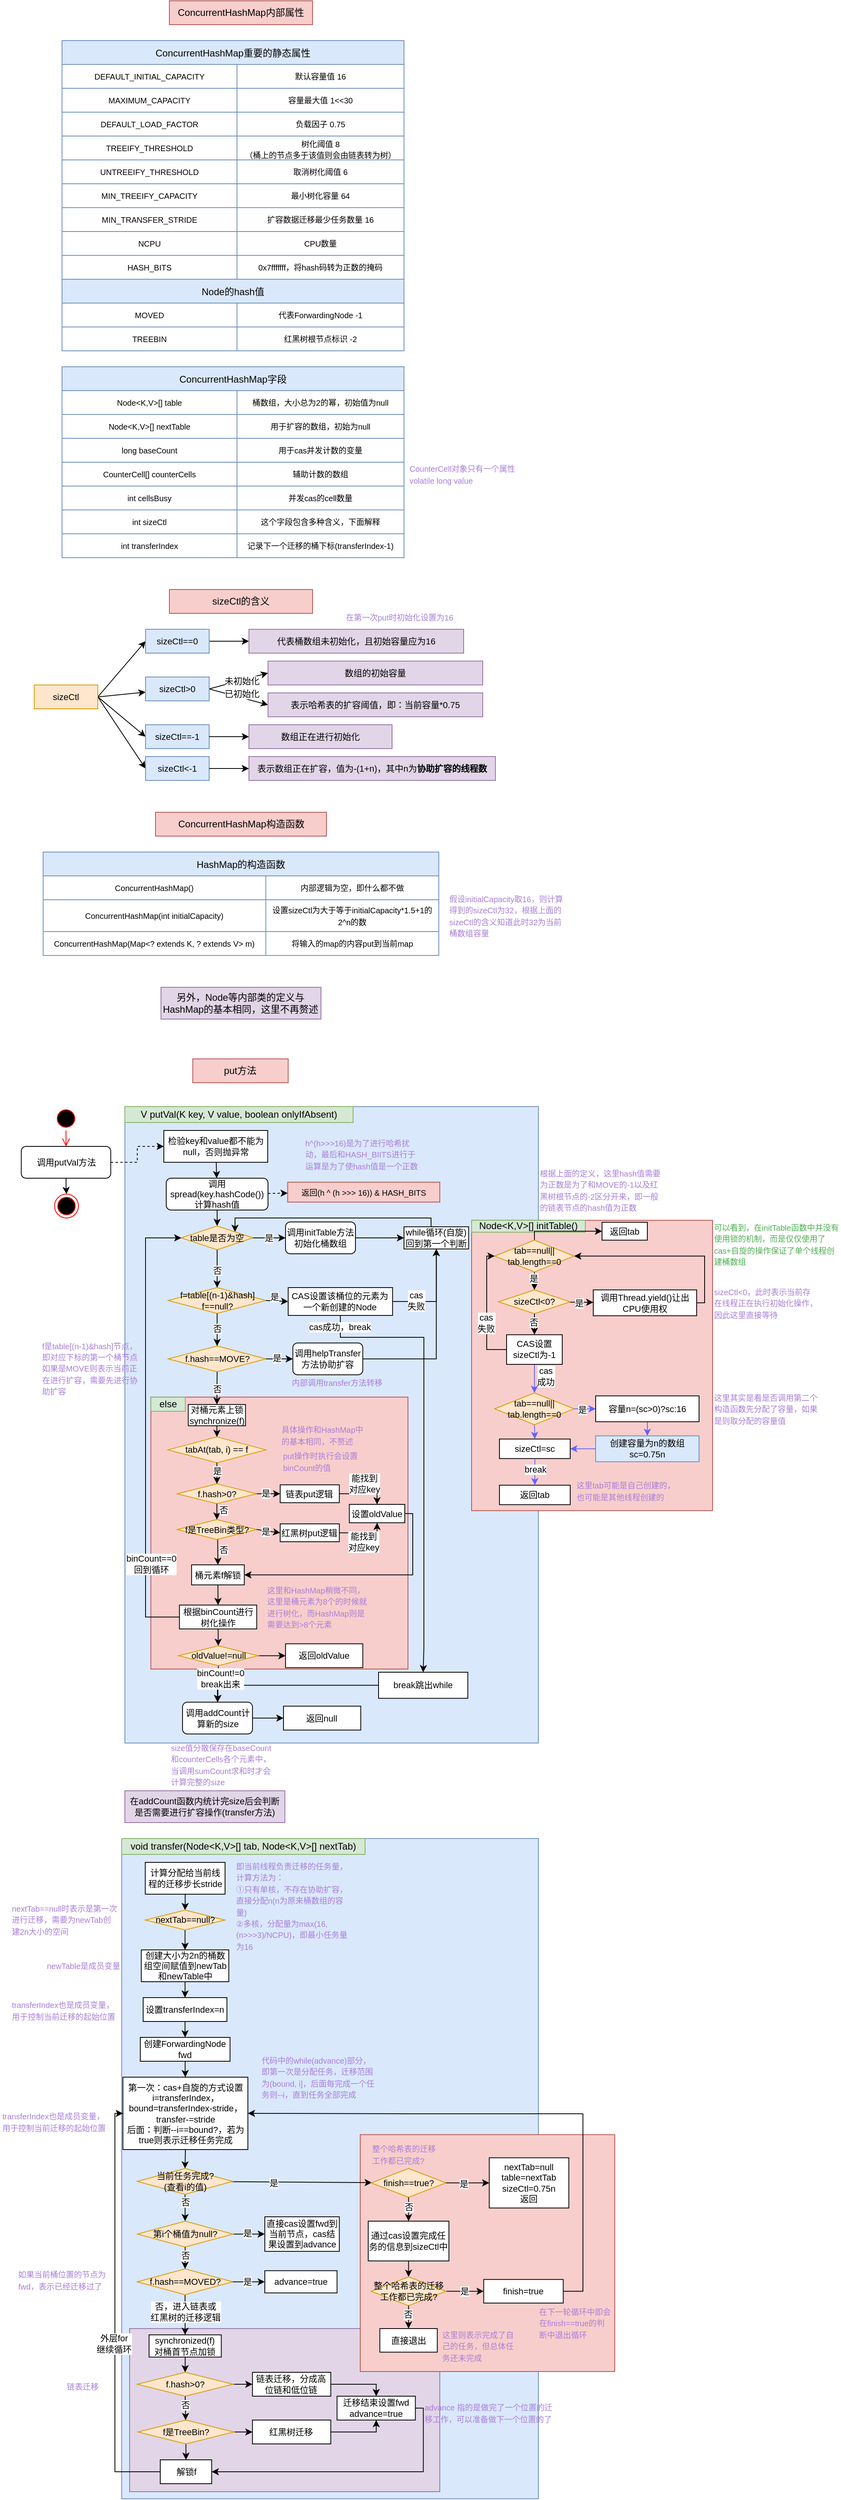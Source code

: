 <mxfile>
    <diagram id="vDI8rdkjuRQJPy-rQnWN" name="第 1 页">
        <mxGraphModel dx="1290" dy="536" grid="1" gridSize="10" guides="1" tooltips="1" connect="1" arrows="1" fold="1" page="1" pageScale="1" pageWidth="827" pageHeight="1169" math="0" shadow="0">
            <root>
                <mxCell id="0"/>
                <mxCell id="1" parent="0"/>
                <mxCell id="298" value="" style="rounded=0;whiteSpace=wrap;html=1;fillColor=#dae8fc;strokeColor=#6c8ebf;fontSize=11;" vertex="1" parent="1">
                    <mxGeometry x="230" y="2330" width="524" height="830" as="geometry"/>
                </mxCell>
                <mxCell id="361" value="" style="rounded=0;whiteSpace=wrap;html=1;fillColor=#e1d5e7;strokeColor=#9673a6;fontSize=11;" vertex="1" parent="1">
                    <mxGeometry x="240" y="2946" width="390" height="205" as="geometry"/>
                </mxCell>
                <mxCell id="341" value="" style="rounded=0;whiteSpace=wrap;html=1;fillColor=#f8cecc;strokeColor=#b85450;fontSize=11;" vertex="1" parent="1">
                    <mxGeometry x="530" y="2702.25" width="320" height="297.75" as="geometry"/>
                </mxCell>
                <mxCell id="142" value="" style="rounded=0;whiteSpace=wrap;html=1;fillColor=#dae8fc;strokeColor=#6c8ebf;fontSize=11;" parent="1" vertex="1">
                    <mxGeometry x="234" y="1410" width="520" height="800" as="geometry"/>
                </mxCell>
                <mxCell id="294" style="edgeStyle=orthogonalEdgeStyle;rounded=0;html=1;fontSize=11;fontColor=#000000;strokeColor=#000000;" edge="1" parent="1" source="292" target="252">
                    <mxGeometry relative="1" as="geometry">
                        <mxPoint x="552.25" y="2140.68" as="sourcePoint"/>
                    </mxGeometry>
                </mxCell>
                <mxCell id="2" value="ConcurrentHashMap内部属性" style="rounded=0;whiteSpace=wrap;html=1;fillColor=#f8cecc;strokeColor=#b85450;" parent="1" vertex="1">
                    <mxGeometry x="290" y="20" width="180" height="30" as="geometry"/>
                </mxCell>
                <mxCell id="3" value="ConcurrentHashMap重要的静态属性" style="shape=table;startSize=30;container=1;collapsible=0;childLayout=tableLayout;fontStyle=0;align=center;pointerEvents=1;fillColor=#dae8fc;strokeColor=#6c8ebf;" parent="1" vertex="1">
                    <mxGeometry x="155" y="70" width="430" height="300" as="geometry"/>
                </mxCell>
                <mxCell id="4" value="" style="shape=partialRectangle;html=1;whiteSpace=wrap;collapsible=0;dropTarget=0;pointerEvents=0;fillColor=none;top=0;left=0;bottom=0;right=0;points=[[0,0.5],[1,0.5]];portConstraint=eastwest;" parent="3" vertex="1">
                    <mxGeometry y="30" width="430" height="30" as="geometry"/>
                </mxCell>
                <mxCell id="5" value="&lt;font style=&quot;font-size: 10px&quot;&gt;DEFAULT_INITIAL_CAPACITY&lt;/font&gt;" style="shape=partialRectangle;html=1;whiteSpace=wrap;connectable=0;fillColor=none;top=0;left=0;bottom=0;right=0;overflow=hidden;pointerEvents=1;" parent="4" vertex="1">
                    <mxGeometry width="220" height="30" as="geometry">
                        <mxRectangle width="220" height="30" as="alternateBounds"/>
                    </mxGeometry>
                </mxCell>
                <mxCell id="6" value="&lt;font style=&quot;font-size: 10px&quot;&gt;默认容量值 16&lt;/font&gt;" style="shape=partialRectangle;html=1;whiteSpace=wrap;connectable=0;fillColor=none;top=0;left=0;bottom=0;right=0;overflow=hidden;pointerEvents=1;" parent="4" vertex="1">
                    <mxGeometry x="220" width="210" height="30" as="geometry">
                        <mxRectangle width="210" height="30" as="alternateBounds"/>
                    </mxGeometry>
                </mxCell>
                <mxCell id="7" style="shape=partialRectangle;html=1;whiteSpace=wrap;collapsible=0;dropTarget=0;pointerEvents=0;fillColor=none;top=0;left=0;bottom=0;right=0;points=[[0,0.5],[1,0.5]];portConstraint=eastwest;" parent="3" vertex="1">
                    <mxGeometry y="60" width="430" height="30" as="geometry"/>
                </mxCell>
                <mxCell id="8" value="&lt;font style=&quot;font-size: 10px&quot;&gt;MAXIMUM_CAPACITY&lt;/font&gt;" style="shape=partialRectangle;html=1;whiteSpace=wrap;connectable=0;fillColor=none;top=0;left=0;bottom=0;right=0;overflow=hidden;pointerEvents=1;" parent="7" vertex="1">
                    <mxGeometry width="220" height="30" as="geometry">
                        <mxRectangle width="220" height="30" as="alternateBounds"/>
                    </mxGeometry>
                </mxCell>
                <mxCell id="9" value="&lt;font style=&quot;font-size: 10px&quot;&gt;容量最大值 1&amp;lt;&amp;lt;30&lt;/font&gt;" style="shape=partialRectangle;html=1;whiteSpace=wrap;connectable=0;fillColor=none;top=0;left=0;bottom=0;right=0;overflow=hidden;pointerEvents=1;" parent="7" vertex="1">
                    <mxGeometry x="220" width="210" height="30" as="geometry">
                        <mxRectangle width="210" height="30" as="alternateBounds"/>
                    </mxGeometry>
                </mxCell>
                <mxCell id="10" style="shape=partialRectangle;html=1;whiteSpace=wrap;collapsible=0;dropTarget=0;pointerEvents=0;fillColor=none;top=0;left=0;bottom=0;right=0;points=[[0,0.5],[1,0.5]];portConstraint=eastwest;" parent="3" vertex="1">
                    <mxGeometry y="90" width="430" height="30" as="geometry"/>
                </mxCell>
                <mxCell id="11" value="&lt;font style=&quot;font-size: 10px&quot;&gt;DEFAULT_LOAD_FACTOR&lt;/font&gt;" style="shape=partialRectangle;html=1;whiteSpace=wrap;connectable=0;fillColor=none;top=0;left=0;bottom=0;right=0;overflow=hidden;pointerEvents=1;" parent="10" vertex="1">
                    <mxGeometry width="220" height="30" as="geometry">
                        <mxRectangle width="220" height="30" as="alternateBounds"/>
                    </mxGeometry>
                </mxCell>
                <mxCell id="12" value="&lt;font style=&quot;font-size: 10px&quot;&gt;负载因子 0.75&lt;/font&gt;" style="shape=partialRectangle;html=1;whiteSpace=wrap;connectable=0;fillColor=none;top=0;left=0;bottom=0;right=0;overflow=hidden;pointerEvents=1;" parent="10" vertex="1">
                    <mxGeometry x="220" width="210" height="30" as="geometry">
                        <mxRectangle width="210" height="30" as="alternateBounds"/>
                    </mxGeometry>
                </mxCell>
                <mxCell id="13" style="shape=partialRectangle;html=1;whiteSpace=wrap;collapsible=0;dropTarget=0;pointerEvents=0;fillColor=none;top=0;left=0;bottom=0;right=0;points=[[0,0.5],[1,0.5]];portConstraint=eastwest;" parent="3" vertex="1">
                    <mxGeometry y="120" width="430" height="30" as="geometry"/>
                </mxCell>
                <mxCell id="14" value="&lt;font style=&quot;font-size: 10px&quot;&gt;TREEIFY_THRESHOLD&lt;/font&gt;" style="shape=partialRectangle;html=1;whiteSpace=wrap;connectable=0;fillColor=none;top=0;left=0;bottom=0;right=0;overflow=hidden;pointerEvents=1;" parent="13" vertex="1">
                    <mxGeometry width="220" height="30" as="geometry">
                        <mxRectangle width="220" height="30" as="alternateBounds"/>
                    </mxGeometry>
                </mxCell>
                <mxCell id="15" value="&lt;span style=&quot;font-size: 10px&quot;&gt;树化阈值 8&lt;br&gt;（桶上的节点多于该值则会由链表转为树）&lt;/span&gt;" style="shape=partialRectangle;html=1;whiteSpace=wrap;connectable=0;fillColor=none;top=0;left=0;bottom=0;right=0;overflow=hidden;pointerEvents=1;" parent="13" vertex="1">
                    <mxGeometry x="220" width="210" height="30" as="geometry">
                        <mxRectangle width="210" height="30" as="alternateBounds"/>
                    </mxGeometry>
                </mxCell>
                <mxCell id="16" style="shape=partialRectangle;html=1;whiteSpace=wrap;collapsible=0;dropTarget=0;pointerEvents=0;fillColor=none;top=0;left=0;bottom=0;right=0;points=[[0,0.5],[1,0.5]];portConstraint=eastwest;" parent="3" vertex="1">
                    <mxGeometry y="150" width="430" height="30" as="geometry"/>
                </mxCell>
                <mxCell id="17" value="&lt;font style=&quot;font-size: 10px&quot;&gt;UNTREEIFY_THRESHOLD&lt;/font&gt;" style="shape=partialRectangle;html=1;whiteSpace=wrap;connectable=0;fillColor=none;top=0;left=0;bottom=0;right=0;overflow=hidden;pointerEvents=1;" parent="16" vertex="1">
                    <mxGeometry width="220" height="30" as="geometry">
                        <mxRectangle width="220" height="30" as="alternateBounds"/>
                    </mxGeometry>
                </mxCell>
                <mxCell id="18" value="&lt;span style=&quot;font-size: 10px&quot;&gt;取消树化阈值 6&lt;/span&gt;" style="shape=partialRectangle;html=1;whiteSpace=wrap;connectable=0;fillColor=none;top=0;left=0;bottom=0;right=0;overflow=hidden;pointerEvents=1;" parent="16" vertex="1">
                    <mxGeometry x="220" width="210" height="30" as="geometry">
                        <mxRectangle width="210" height="30" as="alternateBounds"/>
                    </mxGeometry>
                </mxCell>
                <mxCell id="19" style="shape=partialRectangle;html=1;whiteSpace=wrap;collapsible=0;dropTarget=0;pointerEvents=0;fillColor=none;top=0;left=0;bottom=0;right=0;points=[[0,0.5],[1,0.5]];portConstraint=eastwest;" parent="3" vertex="1">
                    <mxGeometry y="180" width="430" height="30" as="geometry"/>
                </mxCell>
                <mxCell id="20" value="&lt;font style=&quot;font-size: 10px&quot;&gt;MIN_TREEIFY_CAPACITY&lt;/font&gt;" style="shape=partialRectangle;html=1;whiteSpace=wrap;connectable=0;fillColor=none;top=0;left=0;bottom=0;right=0;overflow=hidden;pointerEvents=1;" parent="19" vertex="1">
                    <mxGeometry width="220" height="30" as="geometry">
                        <mxRectangle width="220" height="30" as="alternateBounds"/>
                    </mxGeometry>
                </mxCell>
                <mxCell id="21" value="&lt;span style=&quot;font-size: 10px&quot;&gt;最小树化容量 64&lt;/span&gt;" style="shape=partialRectangle;html=1;whiteSpace=wrap;connectable=0;fillColor=none;top=0;left=0;bottom=0;right=0;overflow=hidden;pointerEvents=1;" parent="19" vertex="1">
                    <mxGeometry x="220" width="210" height="30" as="geometry">
                        <mxRectangle width="210" height="30" as="alternateBounds"/>
                    </mxGeometry>
                </mxCell>
                <mxCell id="25" style="shape=partialRectangle;html=1;whiteSpace=wrap;collapsible=0;dropTarget=0;pointerEvents=0;fillColor=none;top=0;left=0;bottom=0;right=0;points=[[0,0.5],[1,0.5]];portConstraint=eastwest;" parent="3" vertex="1">
                    <mxGeometry y="210" width="430" height="30" as="geometry"/>
                </mxCell>
                <mxCell id="26" value="&lt;font style=&quot;font-size: 10px&quot;&gt;MIN_TRANSFER_STRIDE&lt;/font&gt;" style="shape=partialRectangle;html=1;whiteSpace=wrap;connectable=0;fillColor=none;top=0;left=0;bottom=0;right=0;overflow=hidden;pointerEvents=1;" parent="25" vertex="1">
                    <mxGeometry width="220" height="30" as="geometry">
                        <mxRectangle width="220" height="30" as="alternateBounds"/>
                    </mxGeometry>
                </mxCell>
                <mxCell id="27" value="&lt;span style=&quot;font-size: 10px&quot;&gt;扩容数据迁移最少任务数量 16&lt;/span&gt;" style="shape=partialRectangle;html=1;whiteSpace=wrap;connectable=0;fillColor=none;top=0;left=0;bottom=0;right=0;overflow=hidden;pointerEvents=1;" parent="25" vertex="1">
                    <mxGeometry x="220" width="210" height="30" as="geometry">
                        <mxRectangle width="210" height="30" as="alternateBounds"/>
                    </mxGeometry>
                </mxCell>
                <mxCell id="53" style="shape=partialRectangle;html=1;whiteSpace=wrap;collapsible=0;dropTarget=0;pointerEvents=0;fillColor=none;top=0;left=0;bottom=0;right=0;points=[[0,0.5],[1,0.5]];portConstraint=eastwest;" parent="3" vertex="1">
                    <mxGeometry y="240" width="430" height="30" as="geometry"/>
                </mxCell>
                <mxCell id="54" value="&lt;font style=&quot;font-size: 10px&quot;&gt;NCPU&lt;/font&gt;" style="shape=partialRectangle;html=1;whiteSpace=wrap;connectable=0;fillColor=none;top=0;left=0;bottom=0;right=0;overflow=hidden;pointerEvents=1;" parent="53" vertex="1">
                    <mxGeometry width="220" height="30" as="geometry">
                        <mxRectangle width="220" height="30" as="alternateBounds"/>
                    </mxGeometry>
                </mxCell>
                <mxCell id="55" value="&lt;span style=&quot;font-size: 10px&quot;&gt;CPU数量&lt;/span&gt;" style="shape=partialRectangle;html=1;whiteSpace=wrap;connectable=0;fillColor=none;top=0;left=0;bottom=0;right=0;overflow=hidden;pointerEvents=1;" parent="53" vertex="1">
                    <mxGeometry x="220" width="210" height="30" as="geometry">
                        <mxRectangle width="210" height="30" as="alternateBounds"/>
                    </mxGeometry>
                </mxCell>
                <mxCell id="56" style="shape=partialRectangle;html=1;whiteSpace=wrap;collapsible=0;dropTarget=0;pointerEvents=0;fillColor=none;top=0;left=0;bottom=0;right=0;points=[[0,0.5],[1,0.5]];portConstraint=eastwest;" parent="3" vertex="1">
                    <mxGeometry y="270" width="430" height="30" as="geometry"/>
                </mxCell>
                <mxCell id="57" value="&lt;font style=&quot;font-size: 10px&quot;&gt;HASH_BITS&lt;/font&gt;" style="shape=partialRectangle;html=1;whiteSpace=wrap;connectable=0;fillColor=none;top=0;left=0;bottom=0;right=0;overflow=hidden;pointerEvents=1;" parent="56" vertex="1">
                    <mxGeometry width="220" height="30" as="geometry">
                        <mxRectangle width="220" height="30" as="alternateBounds"/>
                    </mxGeometry>
                </mxCell>
                <mxCell id="58" value="&lt;span style=&quot;font-size: 10px&quot;&gt;0x7fffffff，将hash码转为正数的掩码&lt;/span&gt;" style="shape=partialRectangle;html=1;whiteSpace=wrap;connectable=0;fillColor=none;top=0;left=0;bottom=0;right=0;overflow=hidden;pointerEvents=1;" parent="56" vertex="1">
                    <mxGeometry x="220" width="210" height="30" as="geometry">
                        <mxRectangle width="210" height="30" as="alternateBounds"/>
                    </mxGeometry>
                </mxCell>
                <mxCell id="31" value="Node的hash值" style="shape=table;startSize=30;container=1;collapsible=0;childLayout=tableLayout;fontStyle=0;align=center;pointerEvents=1;fillColor=#dae8fc;strokeColor=#6c8ebf;" parent="1" vertex="1">
                    <mxGeometry x="155" y="370" width="430" height="90" as="geometry"/>
                </mxCell>
                <mxCell id="32" value="" style="shape=partialRectangle;html=1;whiteSpace=wrap;collapsible=0;dropTarget=0;pointerEvents=0;fillColor=none;top=0;left=0;bottom=0;right=0;points=[[0,0.5],[1,0.5]];portConstraint=eastwest;" parent="31" vertex="1">
                    <mxGeometry y="30" width="430" height="30" as="geometry"/>
                </mxCell>
                <mxCell id="33" value="&lt;font style=&quot;font-size: 10px&quot;&gt;MOVED&lt;/font&gt;" style="shape=partialRectangle;html=1;whiteSpace=wrap;connectable=0;fillColor=none;top=0;left=0;bottom=0;right=0;overflow=hidden;pointerEvents=1;" parent="32" vertex="1">
                    <mxGeometry width="220" height="30" as="geometry">
                        <mxRectangle width="220" height="30" as="alternateBounds"/>
                    </mxGeometry>
                </mxCell>
                <mxCell id="34" value="&lt;font style=&quot;font-size: 10px&quot;&gt;代表ForwardingNode -1&lt;/font&gt;" style="shape=partialRectangle;html=1;whiteSpace=wrap;connectable=0;fillColor=none;top=0;left=0;bottom=0;right=0;overflow=hidden;pointerEvents=1;" parent="32" vertex="1">
                    <mxGeometry x="220" width="210" height="30" as="geometry">
                        <mxRectangle width="210" height="30" as="alternateBounds"/>
                    </mxGeometry>
                </mxCell>
                <mxCell id="35" style="shape=partialRectangle;html=1;whiteSpace=wrap;collapsible=0;dropTarget=0;pointerEvents=0;fillColor=none;top=0;left=0;bottom=0;right=0;points=[[0,0.5],[1,0.5]];portConstraint=eastwest;" parent="31" vertex="1">
                    <mxGeometry y="60" width="430" height="30" as="geometry"/>
                </mxCell>
                <mxCell id="36" value="&lt;font style=&quot;font-size: 10px&quot;&gt;TREEBIN&lt;/font&gt;" style="shape=partialRectangle;html=1;whiteSpace=wrap;connectable=0;fillColor=none;top=0;left=0;bottom=0;right=0;overflow=hidden;pointerEvents=1;" parent="35" vertex="1">
                    <mxGeometry width="220" height="30" as="geometry">
                        <mxRectangle width="220" height="30" as="alternateBounds"/>
                    </mxGeometry>
                </mxCell>
                <mxCell id="37" value="&lt;font style=&quot;font-size: 10px&quot;&gt;红黑树根节点标识 -2&lt;/font&gt;" style="shape=partialRectangle;html=1;whiteSpace=wrap;connectable=0;fillColor=none;top=0;left=0;bottom=0;right=0;overflow=hidden;pointerEvents=1;" parent="35" vertex="1">
                    <mxGeometry x="220" width="210" height="30" as="geometry">
                        <mxRectangle width="210" height="30" as="alternateBounds"/>
                    </mxGeometry>
                </mxCell>
                <mxCell id="59" value="ConcurrentHashMap字段" style="shape=table;startSize=30;container=1;collapsible=0;childLayout=tableLayout;fontStyle=0;align=center;pointerEvents=1;fillColor=#dae8fc;strokeColor=#6c8ebf;" parent="1" vertex="1">
                    <mxGeometry x="155" y="480" width="430" height="240" as="geometry"/>
                </mxCell>
                <mxCell id="60" value="" style="shape=partialRectangle;html=1;whiteSpace=wrap;collapsible=0;dropTarget=0;pointerEvents=0;fillColor=none;top=0;left=0;bottom=0;right=0;points=[[0,0.5],[1,0.5]];portConstraint=eastwest;" parent="59" vertex="1">
                    <mxGeometry y="30" width="430" height="30" as="geometry"/>
                </mxCell>
                <mxCell id="61" value="&lt;font style=&quot;font-size: 10px&quot;&gt;Node&amp;lt;K,V&amp;gt;[] table&lt;/font&gt;" style="shape=partialRectangle;html=1;whiteSpace=wrap;connectable=0;fillColor=none;top=0;left=0;bottom=0;right=0;overflow=hidden;pointerEvents=1;" parent="60" vertex="1">
                    <mxGeometry width="220" height="30" as="geometry">
                        <mxRectangle width="220" height="30" as="alternateBounds"/>
                    </mxGeometry>
                </mxCell>
                <mxCell id="62" value="&lt;span style=&quot;font-size: 10px&quot;&gt;桶数组，大小总为2的幂，初始值为null&lt;/span&gt;" style="shape=partialRectangle;html=1;whiteSpace=wrap;connectable=0;fillColor=none;top=0;left=0;bottom=0;right=0;overflow=hidden;pointerEvents=1;" parent="60" vertex="1">
                    <mxGeometry x="220" width="210" height="30" as="geometry">
                        <mxRectangle width="210" height="30" as="alternateBounds"/>
                    </mxGeometry>
                </mxCell>
                <mxCell id="66" style="shape=partialRectangle;html=1;whiteSpace=wrap;collapsible=0;dropTarget=0;pointerEvents=0;fillColor=none;top=0;left=0;bottom=0;right=0;points=[[0,0.5],[1,0.5]];portConstraint=eastwest;" parent="59" vertex="1">
                    <mxGeometry y="60" width="430" height="30" as="geometry"/>
                </mxCell>
                <mxCell id="67" value="&lt;span style=&quot;font-size: 10px&quot;&gt;Node&amp;lt;K,V&amp;gt;[] nextTable&lt;/span&gt;" style="shape=partialRectangle;html=1;whiteSpace=wrap;connectable=0;fillColor=none;top=0;left=0;bottom=0;right=0;overflow=hidden;pointerEvents=1;" parent="66" vertex="1">
                    <mxGeometry width="220" height="30" as="geometry">
                        <mxRectangle width="220" height="30" as="alternateBounds"/>
                    </mxGeometry>
                </mxCell>
                <mxCell id="68" value="&lt;span style=&quot;font-size: 10px&quot;&gt;用于扩容的数组，初始为null&lt;/span&gt;" style="shape=partialRectangle;html=1;whiteSpace=wrap;connectable=0;fillColor=none;top=0;left=0;bottom=0;right=0;overflow=hidden;pointerEvents=1;" parent="66" vertex="1">
                    <mxGeometry x="220" width="210" height="30" as="geometry">
                        <mxRectangle width="210" height="30" as="alternateBounds"/>
                    </mxGeometry>
                </mxCell>
                <mxCell id="69" style="shape=partialRectangle;html=1;whiteSpace=wrap;collapsible=0;dropTarget=0;pointerEvents=0;fillColor=none;top=0;left=0;bottom=0;right=0;points=[[0,0.5],[1,0.5]];portConstraint=eastwest;" parent="59" vertex="1">
                    <mxGeometry y="90" width="430" height="30" as="geometry"/>
                </mxCell>
                <mxCell id="70" value="&lt;font style=&quot;font-size: 10px&quot;&gt;long baseCount&lt;/font&gt;" style="shape=partialRectangle;html=1;whiteSpace=wrap;connectable=0;fillColor=none;top=0;left=0;bottom=0;right=0;overflow=hidden;pointerEvents=1;" parent="69" vertex="1">
                    <mxGeometry width="220" height="30" as="geometry">
                        <mxRectangle width="220" height="30" as="alternateBounds"/>
                    </mxGeometry>
                </mxCell>
                <mxCell id="71" value="&lt;span style=&quot;font-size: 10px&quot;&gt;用于cas并发计数的变量&lt;/span&gt;" style="shape=partialRectangle;html=1;whiteSpace=wrap;connectable=0;fillColor=none;top=0;left=0;bottom=0;right=0;overflow=hidden;pointerEvents=1;" parent="69" vertex="1">
                    <mxGeometry x="220" width="210" height="30" as="geometry">
                        <mxRectangle width="210" height="30" as="alternateBounds"/>
                    </mxGeometry>
                </mxCell>
                <mxCell id="72" style="shape=partialRectangle;html=1;whiteSpace=wrap;collapsible=0;dropTarget=0;pointerEvents=0;fillColor=none;top=0;left=0;bottom=0;right=0;points=[[0,0.5],[1,0.5]];portConstraint=eastwest;" parent="59" vertex="1">
                    <mxGeometry y="120" width="430" height="30" as="geometry"/>
                </mxCell>
                <mxCell id="73" value="&lt;font style=&quot;font-size: 10px&quot;&gt;CounterCell[] counterCells&lt;/font&gt;" style="shape=partialRectangle;html=1;whiteSpace=wrap;connectable=0;fillColor=none;top=0;left=0;bottom=0;right=0;overflow=hidden;pointerEvents=1;" parent="72" vertex="1">
                    <mxGeometry width="220" height="30" as="geometry">
                        <mxRectangle width="220" height="30" as="alternateBounds"/>
                    </mxGeometry>
                </mxCell>
                <mxCell id="74" value="&lt;span style=&quot;font-size: 10px&quot;&gt;辅助计数的数组&lt;br&gt;&lt;/span&gt;" style="shape=partialRectangle;html=1;whiteSpace=wrap;connectable=0;fillColor=none;top=0;left=0;bottom=0;right=0;overflow=hidden;pointerEvents=1;" parent="72" vertex="1">
                    <mxGeometry x="220" width="210" height="30" as="geometry">
                        <mxRectangle width="210" height="30" as="alternateBounds"/>
                    </mxGeometry>
                </mxCell>
                <mxCell id="75" style="shape=partialRectangle;html=1;whiteSpace=wrap;collapsible=0;dropTarget=0;pointerEvents=0;fillColor=none;top=0;left=0;bottom=0;right=0;points=[[0,0.5],[1,0.5]];portConstraint=eastwest;" parent="59" vertex="1">
                    <mxGeometry y="150" width="430" height="30" as="geometry"/>
                </mxCell>
                <mxCell id="76" value="&lt;font style=&quot;font-size: 10px&quot;&gt;int cellsBusy&lt;/font&gt;" style="shape=partialRectangle;html=1;whiteSpace=wrap;connectable=0;fillColor=none;top=0;left=0;bottom=0;right=0;overflow=hidden;pointerEvents=1;" parent="75" vertex="1">
                    <mxGeometry width="220" height="30" as="geometry">
                        <mxRectangle width="220" height="30" as="alternateBounds"/>
                    </mxGeometry>
                </mxCell>
                <mxCell id="77" value="&lt;span style=&quot;font-size: 10px&quot;&gt;并发cas的cell数量&lt;/span&gt;" style="shape=partialRectangle;html=1;whiteSpace=wrap;connectable=0;fillColor=none;top=0;left=0;bottom=0;right=0;overflow=hidden;pointerEvents=1;" parent="75" vertex="1">
                    <mxGeometry x="220" width="210" height="30" as="geometry">
                        <mxRectangle width="210" height="30" as="alternateBounds"/>
                    </mxGeometry>
                </mxCell>
                <mxCell id="82" style="shape=partialRectangle;html=1;whiteSpace=wrap;collapsible=0;dropTarget=0;pointerEvents=0;fillColor=none;top=0;left=0;bottom=0;right=0;points=[[0,0.5],[1,0.5]];portConstraint=eastwest;" parent="59" vertex="1">
                    <mxGeometry y="180" width="430" height="30" as="geometry"/>
                </mxCell>
                <mxCell id="83" value="&lt;font style=&quot;font-size: 10px&quot;&gt;int sizeCtl&lt;/font&gt;" style="shape=partialRectangle;html=1;whiteSpace=wrap;connectable=0;fillColor=none;top=0;left=0;bottom=0;right=0;overflow=hidden;pointerEvents=1;" parent="82" vertex="1">
                    <mxGeometry width="220" height="30" as="geometry">
                        <mxRectangle width="220" height="30" as="alternateBounds"/>
                    </mxGeometry>
                </mxCell>
                <mxCell id="84" value="&lt;span style=&quot;font-size: 10px&quot;&gt;这个字段包含多种含义，下面解释&lt;/span&gt;" style="shape=partialRectangle;html=1;whiteSpace=wrap;connectable=0;fillColor=none;top=0;left=0;bottom=0;right=0;overflow=hidden;pointerEvents=1;" parent="82" vertex="1">
                    <mxGeometry x="220" width="210" height="30" as="geometry">
                        <mxRectangle width="210" height="30" as="alternateBounds"/>
                    </mxGeometry>
                </mxCell>
                <mxCell id="85" style="shape=partialRectangle;html=1;whiteSpace=wrap;collapsible=0;dropTarget=0;pointerEvents=0;fillColor=none;top=0;left=0;bottom=0;right=0;points=[[0,0.5],[1,0.5]];portConstraint=eastwest;" parent="59" vertex="1">
                    <mxGeometry y="210" width="430" height="30" as="geometry"/>
                </mxCell>
                <mxCell id="86" value="&lt;font style=&quot;font-size: 10px&quot;&gt;int transferIndex&lt;/font&gt;" style="shape=partialRectangle;html=1;whiteSpace=wrap;connectable=0;fillColor=none;top=0;left=0;bottom=0;right=0;overflow=hidden;pointerEvents=1;" parent="85" vertex="1">
                    <mxGeometry width="220" height="30" as="geometry">
                        <mxRectangle width="220" height="30" as="alternateBounds"/>
                    </mxGeometry>
                </mxCell>
                <mxCell id="87" value="&lt;span style=&quot;font-size: 10px&quot;&gt;记录下一个迁移的桶下标(transferIndex-1)&lt;/span&gt;" style="shape=partialRectangle;html=1;whiteSpace=wrap;connectable=0;fillColor=none;top=0;left=0;bottom=0;right=0;overflow=hidden;pointerEvents=1;" parent="85" vertex="1">
                    <mxGeometry x="220" width="210" height="30" as="geometry">
                        <mxRectangle width="210" height="30" as="alternateBounds"/>
                    </mxGeometry>
                </mxCell>
                <mxCell id="81" value="&lt;span style=&quot;font-size: 10px&quot;&gt;CounterCell对象只有一个属性volatile long&amp;nbsp;&lt;/span&gt;&lt;span style=&quot;font-size: 10px&quot;&gt;value&lt;/span&gt;" style="rounded=0;whiteSpace=wrap;html=1;fillColor=none;strokeColor=none;fontColor=#A87ED8;align=left;" parent="1" vertex="1">
                    <mxGeometry x="590" y="600" width="140" height="30" as="geometry"/>
                </mxCell>
                <mxCell id="94" value="sizeCtl的含义" style="rounded=0;whiteSpace=wrap;html=1;fillColor=#f8cecc;strokeColor=#b85450;" parent="1" vertex="1">
                    <mxGeometry x="290" y="760" width="180" height="30" as="geometry"/>
                </mxCell>
                <mxCell id="97" style="edgeStyle=none;html=1;exitX=1;exitY=0.5;exitDx=0;exitDy=0;entryX=0;entryY=0.5;entryDx=0;entryDy=0;" parent="1" source="95" target="96" edge="1">
                    <mxGeometry relative="1" as="geometry"/>
                </mxCell>
                <mxCell id="109" value="" style="edgeStyle=none;html=1;fontSize=11;exitX=1;exitY=0.5;exitDx=0;exitDy=0;" parent="1" source="95" target="102" edge="1">
                    <mxGeometry relative="1" as="geometry"/>
                </mxCell>
                <mxCell id="113" style="edgeStyle=none;html=1;exitX=1;exitY=0.5;exitDx=0;exitDy=0;entryX=0;entryY=0.5;entryDx=0;entryDy=0;fontSize=11;" parent="1" source="95" target="110" edge="1">
                    <mxGeometry relative="1" as="geometry"/>
                </mxCell>
                <mxCell id="117" style="edgeStyle=none;html=1;exitX=1;exitY=0.5;exitDx=0;exitDy=0;entryX=0;entryY=0.5;entryDx=0;entryDy=0;fontSize=11;" parent="1" source="95" target="114" edge="1">
                    <mxGeometry relative="1" as="geometry"/>
                </mxCell>
                <mxCell id="95" value="sizeCtl" style="rounded=0;whiteSpace=wrap;html=1;fillColor=#ffe6cc;strokeColor=#d79b00;fontSize=11;" parent="1" vertex="1">
                    <mxGeometry x="120" y="880" width="80" height="30" as="geometry"/>
                </mxCell>
                <mxCell id="100" style="edgeStyle=none;html=1;exitX=1;exitY=0.5;exitDx=0;exitDy=0;entryX=0;entryY=0.5;entryDx=0;entryDy=0;fontSize=11;" parent="1" source="96" target="98" edge="1">
                    <mxGeometry relative="1" as="geometry"/>
                </mxCell>
                <mxCell id="96" value="sizeCtl==0" style="rounded=0;whiteSpace=wrap;html=1;fillColor=#dae8fc;strokeColor=#6c8ebf;fontSize=11;" parent="1" vertex="1">
                    <mxGeometry x="260" y="810" width="80" height="30" as="geometry"/>
                </mxCell>
                <mxCell id="98" value="代表桶数组未初始化，且初始容量应为16" style="rounded=0;whiteSpace=wrap;html=1;fillColor=#e1d5e7;strokeColor=#9673a6;fontSize=11;" parent="1" vertex="1">
                    <mxGeometry x="390" y="810" width="270" height="30" as="geometry"/>
                </mxCell>
                <mxCell id="101" value="&lt;span style=&quot;font-size: 10px&quot;&gt;在第一次put时初始化设置为16&lt;/span&gt;" style="rounded=0;whiteSpace=wrap;html=1;fillColor=none;strokeColor=none;fontColor=#A87ED8;align=left;" parent="1" vertex="1">
                    <mxGeometry x="510" y="780" width="140" height="30" as="geometry"/>
                </mxCell>
                <mxCell id="104" value="" style="edgeStyle=none;html=1;fontSize=11;entryX=0;entryY=0.5;entryDx=0;entryDy=0;exitX=1;exitY=0.5;exitDx=0;exitDy=0;" parent="1" source="102" target="103" edge="1">
                    <mxGeometry relative="1" as="geometry"/>
                </mxCell>
                <mxCell id="105" value="已初始化" style="edgeLabel;html=1;align=center;verticalAlign=middle;resizable=0;points=[];fontSize=11;" parent="104" vertex="1" connectable="0">
                    <mxGeometry x="0.374" relative="1" as="geometry">
                        <mxPoint x="-10" y="-8" as="offset"/>
                    </mxGeometry>
                </mxCell>
                <mxCell id="107" style="edgeStyle=none;html=1;exitX=1;exitY=0.5;exitDx=0;exitDy=0;entryX=0;entryY=0.5;entryDx=0;entryDy=0;fontSize=11;" parent="1" source="102" target="106" edge="1">
                    <mxGeometry relative="1" as="geometry"/>
                </mxCell>
                <mxCell id="108" value="未初始化" style="edgeLabel;html=1;align=center;verticalAlign=middle;resizable=0;points=[];fontSize=11;" parent="107" vertex="1" connectable="0">
                    <mxGeometry x="-0.505" y="-1" relative="1" as="geometry">
                        <mxPoint x="22" y="-6" as="offset"/>
                    </mxGeometry>
                </mxCell>
                <mxCell id="102" value="sizeCtl&amp;gt;0" style="rounded=0;whiteSpace=wrap;html=1;fillColor=#dae8fc;strokeColor=#6c8ebf;fontSize=11;" parent="1" vertex="1">
                    <mxGeometry x="260" y="870" width="80" height="30" as="geometry"/>
                </mxCell>
                <mxCell id="103" value="表示哈希表的扩容阈值，即：当前容量*0.75" style="rounded=0;whiteSpace=wrap;html=1;fillColor=#e1d5e7;strokeColor=#9673a6;fontSize=11;" parent="1" vertex="1">
                    <mxGeometry x="414" y="890" width="270" height="30" as="geometry"/>
                </mxCell>
                <mxCell id="106" value="数组的初始容量" style="rounded=0;whiteSpace=wrap;html=1;fillColor=#e1d5e7;strokeColor=#9673a6;fontSize=11;" parent="1" vertex="1">
                    <mxGeometry x="414" y="850" width="270" height="30" as="geometry"/>
                </mxCell>
                <mxCell id="110" value="sizeCtl==-1" style="rounded=0;whiteSpace=wrap;html=1;fillColor=#dae8fc;strokeColor=#6c8ebf;fontSize=11;" parent="1" vertex="1">
                    <mxGeometry x="260" y="930" width="80" height="30" as="geometry"/>
                </mxCell>
                <mxCell id="111" value="数组正在进行初始化" style="rounded=0;whiteSpace=wrap;html=1;fillColor=#e1d5e7;strokeColor=#9673a6;fontSize=11;" parent="1" vertex="1">
                    <mxGeometry x="390" y="930" width="180" height="30" as="geometry"/>
                </mxCell>
                <mxCell id="112" style="edgeStyle=none;html=1;exitX=1;exitY=0.5;exitDx=0;exitDy=0;entryX=0;entryY=0.5;entryDx=0;entryDy=0;fontSize=11;" parent="1" source="110" target="111" edge="1">
                    <mxGeometry relative="1" as="geometry">
                        <mxPoint x="350" y="825" as="sourcePoint"/>
                        <mxPoint x="400" y="825" as="targetPoint"/>
                    </mxGeometry>
                </mxCell>
                <mxCell id="114" value="sizeCtl&amp;lt;-1" style="rounded=0;whiteSpace=wrap;html=1;fillColor=#dae8fc;strokeColor=#6c8ebf;fontSize=11;" parent="1" vertex="1">
                    <mxGeometry x="260" y="970" width="80" height="30" as="geometry"/>
                </mxCell>
                <mxCell id="115" value="表示数组正在扩容，值为-(1+n)，其中n为&lt;b&gt;协助扩容的线程数&lt;/b&gt;" style="rounded=0;whiteSpace=wrap;html=1;fillColor=#e1d5e7;strokeColor=#9673a6;fontSize=11;" parent="1" vertex="1">
                    <mxGeometry x="390" y="970" width="310" height="30" as="geometry"/>
                </mxCell>
                <mxCell id="116" style="edgeStyle=none;html=1;entryX=0;entryY=0.5;entryDx=0;entryDy=0;fontSize=11;" parent="1" source="114" target="115" edge="1">
                    <mxGeometry relative="1" as="geometry">
                        <mxPoint x="340" y="1005.0" as="sourcePoint"/>
                        <mxPoint x="400" y="885" as="targetPoint"/>
                    </mxGeometry>
                </mxCell>
                <mxCell id="118" value="ConcurrentHashMap构造函数" style="rounded=0;whiteSpace=wrap;html=1;fillColor=#f8cecc;strokeColor=#b85450;" parent="1" vertex="1">
                    <mxGeometry x="272.5" y="1040" width="215" height="30" as="geometry"/>
                </mxCell>
                <mxCell id="119" value="HashMap的构造函数" style="shape=table;startSize=30;container=1;collapsible=0;childLayout=tableLayout;fontStyle=0;align=center;pointerEvents=1;fillColor=#dae8fc;strokeColor=#6c8ebf;" parent="1" vertex="1">
                    <mxGeometry x="131.25" y="1090" width="497.5" height="130" as="geometry"/>
                </mxCell>
                <mxCell id="120" value="" style="shape=partialRectangle;html=1;whiteSpace=wrap;collapsible=0;dropTarget=0;pointerEvents=0;fillColor=none;top=0;left=0;bottom=0;right=0;points=[[0,0.5],[1,0.5]];portConstraint=eastwest;" parent="119" vertex="1">
                    <mxGeometry y="30" width="497.5" height="30" as="geometry"/>
                </mxCell>
                <mxCell id="121" value="&lt;span style=&quot;font-size: 10px&quot;&gt;ConcurrentHashMap()&lt;/span&gt;" style="shape=partialRectangle;html=1;whiteSpace=wrap;connectable=0;fillColor=none;top=0;left=0;bottom=0;right=0;overflow=hidden;pointerEvents=1;" parent="120" vertex="1">
                    <mxGeometry width="280" height="30" as="geometry">
                        <mxRectangle width="280" height="30" as="alternateBounds"/>
                    </mxGeometry>
                </mxCell>
                <mxCell id="122" value="&lt;span style=&quot;font-size: 10px&quot;&gt;内部逻辑为空，即什么都不做&lt;/span&gt;" style="shape=partialRectangle;html=1;whiteSpace=wrap;connectable=0;fillColor=none;top=0;left=0;bottom=0;right=0;overflow=hidden;pointerEvents=1;" parent="120" vertex="1">
                    <mxGeometry x="280" width="218" height="30" as="geometry">
                        <mxRectangle width="218" height="30" as="alternateBounds"/>
                    </mxGeometry>
                </mxCell>
                <mxCell id="123" style="shape=partialRectangle;html=1;whiteSpace=wrap;collapsible=0;dropTarget=0;pointerEvents=0;fillColor=none;top=0;left=0;bottom=0;right=0;points=[[0,0.5],[1,0.5]];portConstraint=eastwest;" parent="119" vertex="1">
                    <mxGeometry y="60" width="497.5" height="40" as="geometry"/>
                </mxCell>
                <mxCell id="124" value="&lt;span style=&quot;font-size: 10px&quot;&gt;ConcurrentHashMap(int initialCapacity)&lt;/span&gt;" style="shape=partialRectangle;html=1;whiteSpace=wrap;connectable=0;fillColor=none;top=0;left=0;bottom=0;right=0;overflow=hidden;pointerEvents=1;" parent="123" vertex="1">
                    <mxGeometry width="280" height="40" as="geometry">
                        <mxRectangle width="280" height="40" as="alternateBounds"/>
                    </mxGeometry>
                </mxCell>
                <mxCell id="125" value="&lt;font size=&quot;1&quot;&gt;设置sizeCtl为大于等于&lt;/font&gt;&lt;span style=&quot;font-size: 10px&quot;&gt;initialCapacity*1.5+1的2^n的数&lt;/span&gt;" style="shape=partialRectangle;html=1;whiteSpace=wrap;connectable=0;fillColor=none;top=0;left=0;bottom=0;right=0;overflow=hidden;pointerEvents=1;" parent="123" vertex="1">
                    <mxGeometry x="280" width="218" height="40" as="geometry">
                        <mxRectangle width="218" height="40" as="alternateBounds"/>
                    </mxGeometry>
                </mxCell>
                <mxCell id="129" style="shape=partialRectangle;html=1;whiteSpace=wrap;collapsible=0;dropTarget=0;pointerEvents=0;fillColor=none;top=0;left=0;bottom=0;right=0;points=[[0,0.5],[1,0.5]];portConstraint=eastwest;" parent="119" vertex="1">
                    <mxGeometry y="100" width="497.5" height="30" as="geometry"/>
                </mxCell>
                <mxCell id="130" value="&lt;font style=&quot;font-size: 10px&quot;&gt;ConcurrentHashMap(Map&amp;lt;? extends K, ? extends V&amp;gt; m)&lt;/font&gt;" style="shape=partialRectangle;html=1;whiteSpace=wrap;connectable=0;fillColor=none;top=0;left=0;bottom=0;right=0;overflow=hidden;pointerEvents=1;" parent="129" vertex="1">
                    <mxGeometry width="280" height="30" as="geometry">
                        <mxRectangle width="280" height="30" as="alternateBounds"/>
                    </mxGeometry>
                </mxCell>
                <mxCell id="131" value="&lt;span style=&quot;font-size: 10px&quot;&gt;将输入的map的内容put到当前map&lt;/span&gt;" style="shape=partialRectangle;html=1;whiteSpace=wrap;connectable=0;fillColor=none;top=0;left=0;bottom=0;right=0;overflow=hidden;pointerEvents=1;" parent="129" vertex="1">
                    <mxGeometry x="280" width="218" height="30" as="geometry">
                        <mxRectangle width="218" height="30" as="alternateBounds"/>
                    </mxGeometry>
                </mxCell>
                <mxCell id="132" value="&lt;span style=&quot;font-size: 10px&quot;&gt;假设&lt;/span&gt;&lt;span style=&quot;font-size: 10px&quot;&gt;initialCapacity取16，则计算得到的sizeCtl为32，根据上面的sizeCtl的含义知道此时32为当前桶数组容量&lt;/span&gt;" style="rounded=0;whiteSpace=wrap;html=1;fillColor=none;strokeColor=none;fontColor=#A87ED8;align=left;" parent="1" vertex="1">
                    <mxGeometry x="640" y="1140" width="150" height="60" as="geometry"/>
                </mxCell>
                <mxCell id="133" value="put方法" style="rounded=0;whiteSpace=wrap;html=1;fillColor=#f8cecc;strokeColor=#b85450;" parent="1" vertex="1">
                    <mxGeometry x="319.37" y="1350" width="120" height="30" as="geometry"/>
                </mxCell>
                <mxCell id="134" value="" style="ellipse;html=1;shape=startState;fillColor=#000000;strokeColor=#ff0000;labelBackgroundColor=none;fontSize=10;" parent="1" vertex="1">
                    <mxGeometry x="145" y="1410" width="30" height="30" as="geometry"/>
                </mxCell>
                <mxCell id="135" value="" style="edgeStyle=orthogonalEdgeStyle;html=1;verticalAlign=bottom;endArrow=open;endSize=8;strokeColor=#ff0000;fontSize=10;" parent="1" source="134" target="137" edge="1">
                    <mxGeometry relative="1" as="geometry">
                        <mxPoint x="160" y="1460" as="targetPoint"/>
                    </mxGeometry>
                </mxCell>
                <mxCell id="136" value="" style="edgeStyle=orthogonalEdgeStyle;rounded=0;html=1;fontSize=11;entryX=0.5;entryY=0;entryDx=0;entryDy=0;" parent="1" source="137" target="140" edge="1">
                    <mxGeometry relative="1" as="geometry">
                        <mxPoint x="160.047" y="1520" as="targetPoint"/>
                    </mxGeometry>
                </mxCell>
                <mxCell id="144" style="edgeStyle=orthogonalEdgeStyle;html=1;exitX=1;exitY=0.5;exitDx=0;exitDy=0;entryX=0;entryY=0.5;entryDx=0;entryDy=0;fontSize=11;dashed=1;rounded=0;" parent="1" source="137" target="143" edge="1">
                    <mxGeometry relative="1" as="geometry"/>
                </mxCell>
                <mxCell id="137" value="&lt;span&gt;调用putVal方法&lt;/span&gt;" style="rounded=1;whiteSpace=wrap;html=1;fontSize=11;" parent="1" vertex="1">
                    <mxGeometry x="103.75" y="1460" width="112.5" height="40" as="geometry"/>
                </mxCell>
                <mxCell id="140" value="" style="ellipse;html=1;shape=endState;fillColor=#000000;strokeColor=#ff0000;labelBackgroundColor=none;fontSize=10;" parent="1" vertex="1">
                    <mxGeometry x="145.63" y="1520" width="30" height="30" as="geometry"/>
                </mxCell>
                <mxCell id="141" value="另外，Node等内部类的定义与HashMap的基本相同，这里不再赘述" style="rounded=0;whiteSpace=wrap;html=1;fillColor=#e1d5e7;strokeColor=#9673a6;" parent="1" vertex="1">
                    <mxGeometry x="279.38" y="1260" width="201.25" height="40" as="geometry"/>
                </mxCell>
                <mxCell id="147" value="" style="rounded=0;html=1;fontSize=11;" parent="1" source="143" target="146" edge="1">
                    <mxGeometry relative="1" as="geometry"/>
                </mxCell>
                <mxCell id="143" value="检验key和value都不能为null，否则抛异常" style="rounded=0;whiteSpace=wrap;html=1;fontSize=11;" parent="1" vertex="1">
                    <mxGeometry x="283" y="1440" width="130.62" height="40" as="geometry"/>
                </mxCell>
                <mxCell id="145" value="V putVal(K key, V value, boolean onlyIfAbsent)" style="rounded=0;whiteSpace=wrap;html=1;fillColor=#d5e8d4;strokeColor=#82b366;" parent="1" vertex="1">
                    <mxGeometry x="233.97" y="1410" width="287" height="20" as="geometry"/>
                </mxCell>
                <mxCell id="149" value="" style="edgeStyle=none;rounded=0;html=1;fontSize=11;dashed=1;" parent="1" source="146" target="148" edge="1">
                    <mxGeometry relative="1" as="geometry"/>
                </mxCell>
                <mxCell id="153" style="edgeStyle=none;html=1;exitX=0.5;exitY=1;exitDx=0;exitDy=0;entryX=0.5;entryY=0;entryDx=0;entryDy=0;fontSize=11;" edge="1" parent="1" source="146" target="152">
                    <mxGeometry relative="1" as="geometry"/>
                </mxCell>
                <mxCell id="146" value="调用spread(key.hashCode())计算hash值" style="rounded=1;whiteSpace=wrap;html=1;fontSize=11;" parent="1" vertex="1">
                    <mxGeometry x="286.06" y="1500" width="127.94" height="40" as="geometry"/>
                </mxCell>
                <mxCell id="148" value="返回(h ^ (h &amp;gt;&amp;gt;&amp;gt; 16)) &amp;amp; HASH_BITS" style="rounded=0;whiteSpace=wrap;html=1;fillColor=#f8cecc;strokeColor=#b85450;fontSize=10;" parent="1" vertex="1">
                    <mxGeometry x="438.75" y="1505" width="191.25" height="25" as="geometry"/>
                </mxCell>
                <mxCell id="150" value="&lt;span style=&quot;font-size: 10px&quot;&gt;h^(h&amp;gt;&amp;gt;&amp;gt;16)是为了进行哈希扰动，最后和HASH_BIITS进行于运算是为了使hash值是一个正数&lt;/span&gt;" style="rounded=0;whiteSpace=wrap;html=1;fillColor=none;strokeColor=none;fontColor=#A87ED8;align=left;" parent="1" vertex="1">
                    <mxGeometry x="459.38" y="1440" width="150" height="60" as="geometry"/>
                </mxCell>
                <mxCell id="151" value="&lt;span style=&quot;font-size: 10px&quot;&gt;根据上面的定义，这里hash值需要为正数是为了和MOVE的-1以及红黑树根节点的-2区分开来，即一般的链表节点的hash值为正数&lt;/span&gt;" style="rounded=0;whiteSpace=wrap;html=1;fillColor=none;strokeColor=none;fontColor=#A87ED8;align=left;" vertex="1" parent="1">
                    <mxGeometry x="754" y="1485.38" width="160" height="60" as="geometry"/>
                </mxCell>
                <mxCell id="152" value="table是否为空" style="rhombus;whiteSpace=wrap;html=1;fontSize=11;fillColor=#ffe6cc;strokeColor=#d79b00;" vertex="1" parent="1">
                    <mxGeometry x="305.03" y="1560" width="90" height="30" as="geometry"/>
                </mxCell>
                <mxCell id="154" style="rounded=0;html=1;fontSize=11;exitX=1;exitY=0.5;exitDx=0;exitDy=0;entryX=0;entryY=0.5;entryDx=0;entryDy=0;" edge="1" parent="1" source="152" target="157">
                    <mxGeometry relative="1" as="geometry">
                        <mxPoint x="311.87" y="1435" as="sourcePoint"/>
                        <mxPoint x="349.31" y="1435" as="targetPoint"/>
                    </mxGeometry>
                </mxCell>
                <mxCell id="155" value="是" style="edgeLabel;html=1;align=center;verticalAlign=middle;resizable=0;points=[];fontSize=11;" vertex="1" connectable="0" parent="154">
                    <mxGeometry x="0.445" y="-3" relative="1" as="geometry">
                        <mxPoint x="-10" y="-3" as="offset"/>
                    </mxGeometry>
                </mxCell>
                <mxCell id="279" style="edgeStyle=orthogonalEdgeStyle;rounded=0;html=1;exitX=1;exitY=0.5;exitDx=0;exitDy=0;entryX=0;entryY=0.5;entryDx=0;entryDy=0;fontSize=11;fontColor=#000000;strokeColor=#000000;" edge="1" parent="1" source="157" target="276">
                    <mxGeometry relative="1" as="geometry"/>
                </mxCell>
                <mxCell id="157" value="调用initTable方法初始化桶数组" style="rounded=1;whiteSpace=wrap;html=1;fontSize=11;" vertex="1" parent="1">
                    <mxGeometry x="436.03" y="1555" width="87.94" height="40" as="geometry"/>
                </mxCell>
                <mxCell id="158" value="" style="rounded=0;whiteSpace=wrap;html=1;fillColor=#f8cecc;strokeColor=#b85450;fontSize=10;" vertex="1" parent="1">
                    <mxGeometry x="670" y="1552.88" width="303" height="365" as="geometry"/>
                </mxCell>
                <mxCell id="159" value="Node&amp;lt;K,V&amp;gt;[] initTable()" style="rounded=0;whiteSpace=wrap;html=1;fillColor=#d5e8d4;strokeColor=#82b366;" vertex="1" parent="1">
                    <mxGeometry x="670" y="1552.88" width="143" height="15" as="geometry"/>
                </mxCell>
                <mxCell id="162" value="" style="edgeStyle=none;html=1;fontSize=11;" edge="1" parent="1" source="160" target="161">
                    <mxGeometry relative="1" as="geometry"/>
                </mxCell>
                <mxCell id="163" value="是" style="edgeLabel;html=1;align=center;verticalAlign=middle;resizable=0;points=[];fontSize=11;" vertex="1" connectable="0" parent="162">
                    <mxGeometry x="0.4" y="1" relative="1" as="geometry">
                        <mxPoint x="-2" y="-8" as="offset"/>
                    </mxGeometry>
                </mxCell>
                <mxCell id="198" style="edgeStyle=orthogonalEdgeStyle;rounded=0;html=1;exitX=0.5;exitY=0;exitDx=0;exitDy=0;entryX=0;entryY=0.5;entryDx=0;entryDy=0;fontSize=11;fontColor=#00CC00;strokeColor=#000000;" edge="1" parent="1" source="160" target="196">
                    <mxGeometry relative="1" as="geometry"/>
                </mxCell>
                <mxCell id="160" value="tab==null||&lt;br&gt;tab.length==0" style="rhombus;whiteSpace=wrap;html=1;fontSize=11;fillColor=#ffe6cc;strokeColor=#d79b00;" vertex="1" parent="1">
                    <mxGeometry x="699" y="1577.88" width="100" height="40" as="geometry"/>
                </mxCell>
                <mxCell id="165" value="" style="edgeStyle=none;html=1;fontSize=11;" edge="1" parent="1" source="161" target="164">
                    <mxGeometry relative="1" as="geometry"/>
                </mxCell>
                <mxCell id="166" value="是" style="edgeLabel;html=1;align=center;verticalAlign=middle;resizable=0;points=[];fontSize=11;" vertex="1" connectable="0" parent="165">
                    <mxGeometry x="0.321" y="-3" relative="1" as="geometry">
                        <mxPoint x="-8" y="-2" as="offset"/>
                    </mxGeometry>
                </mxCell>
                <mxCell id="161" value="sizeCtl&amp;lt;0?" style="rhombus;whiteSpace=wrap;html=1;fontSize=11;fillColor=#ffe6cc;strokeColor=#d79b00;" vertex="1" parent="1">
                    <mxGeometry x="704" y="1640.38" width="90" height="30" as="geometry"/>
                </mxCell>
                <mxCell id="188" style="edgeStyle=orthogonalEdgeStyle;rounded=0;html=1;exitX=1;exitY=0.5;exitDx=0;exitDy=0;entryX=1;entryY=0.5;entryDx=0;entryDy=0;fontSize=11;" edge="1" parent="1" source="164" target="160">
                    <mxGeometry relative="1" as="geometry"/>
                </mxCell>
                <mxCell id="164" value="调用Thread.yield()让出CPU使用权" style="rounded=0;whiteSpace=wrap;html=1;fontSize=11;" vertex="1" parent="1">
                    <mxGeometry x="823" y="1640.38" width="130" height="32.5" as="geometry"/>
                </mxCell>
                <mxCell id="167" value="&lt;span style=&quot;font-size: 10px&quot;&gt;sizeCtl&amp;lt;0，此时表示当前存在线程正在执行初始化操作，因此这里直接等待&lt;/span&gt;" style="rounded=0;whiteSpace=wrap;html=1;fillColor=none;strokeColor=none;fontColor=#A87ED8;align=left;" vertex="1" parent="1">
                    <mxGeometry x="973" y="1625.38" width="133" height="62.5" as="geometry"/>
                </mxCell>
                <mxCell id="170" value="" style="edgeStyle=none;html=1;fontSize=11;exitX=0.5;exitY=1;exitDx=0;exitDy=0;" edge="1" parent="1" source="161" target="172">
                    <mxGeometry relative="1" as="geometry">
                        <mxPoint x="759" y="1627.88" as="sourcePoint"/>
                        <mxPoint x="749" y="1697.88" as="targetPoint"/>
                        <Array as="points">
                            <mxPoint x="749" y="1677.88"/>
                        </Array>
                    </mxGeometry>
                </mxCell>
                <mxCell id="171" value="否" style="edgeLabel;html=1;align=center;verticalAlign=middle;resizable=0;points=[];fontSize=11;" vertex="1" connectable="0" parent="170">
                    <mxGeometry x="0.4" y="1" relative="1" as="geometry">
                        <mxPoint x="-2" y="-8" as="offset"/>
                    </mxGeometry>
                </mxCell>
                <mxCell id="174" style="edgeStyle=orthogonalEdgeStyle;html=1;exitX=0;exitY=0.5;exitDx=0;exitDy=0;entryX=0;entryY=0.5;entryDx=0;entryDy=0;fontSize=11;rounded=0;" edge="1" parent="1" source="172" target="160">
                    <mxGeometry relative="1" as="geometry"/>
                </mxCell>
                <mxCell id="175" value="cas&lt;br&gt;失败" style="edgeLabel;html=1;align=center;verticalAlign=middle;resizable=0;points=[];fontSize=11;" vertex="1" connectable="0" parent="174">
                    <mxGeometry x="-0.229" y="1" relative="1" as="geometry">
                        <mxPoint as="offset"/>
                    </mxGeometry>
                </mxCell>
                <mxCell id="177" value="" style="rounded=0;html=1;fontSize=11;strokeColor=#6262FC;" edge="1" parent="1" source="172" target="176">
                    <mxGeometry relative="1" as="geometry"/>
                </mxCell>
                <mxCell id="178" value="cas&lt;br&gt;成功" style="edgeLabel;html=1;align=center;verticalAlign=middle;resizable=0;points=[];fontSize=11;" vertex="1" connectable="0" parent="177">
                    <mxGeometry x="0.441" y="1" relative="1" as="geometry">
                        <mxPoint x="13" y="-11" as="offset"/>
                    </mxGeometry>
                </mxCell>
                <mxCell id="172" value="CAS设置sizeCtl为-1" style="rounded=0;whiteSpace=wrap;html=1;fontSize=11;" vertex="1" parent="1">
                    <mxGeometry x="714" y="1696.76" width="70" height="37.25" as="geometry"/>
                </mxCell>
                <mxCell id="186" style="edgeStyle=none;rounded=0;html=1;exitX=0.5;exitY=1;exitDx=0;exitDy=0;entryX=0.5;entryY=0;entryDx=0;entryDy=0;fontSize=11;strokeColor=#6262FC;" edge="1" parent="1" source="176" target="185">
                    <mxGeometry relative="1" as="geometry"/>
                </mxCell>
                <mxCell id="176" value="tab==null||&lt;br&gt;tab.length==0" style="rhombus;whiteSpace=wrap;html=1;fontSize=11;fillColor=#ffe6cc;strokeColor=#d79b00;" vertex="1" parent="1">
                    <mxGeometry x="699" y="1769.88" width="100" height="40" as="geometry"/>
                </mxCell>
                <mxCell id="179" value="" style="edgeStyle=none;html=1;fontSize=11;exitX=1;exitY=0.5;exitDx=0;exitDy=0;entryX=0;entryY=0.5;entryDx=0;entryDy=0;strokeColor=#6262FC;" edge="1" parent="1" source="176" target="181">
                    <mxGeometry relative="1" as="geometry">
                        <mxPoint x="802.818" y="1665.774" as="sourcePoint"/>
                        <mxPoint x="833" y="1666.045" as="targetPoint"/>
                    </mxGeometry>
                </mxCell>
                <mxCell id="180" value="是" style="edgeLabel;html=1;align=center;verticalAlign=middle;resizable=0;points=[];fontSize=11;" vertex="1" connectable="0" parent="179">
                    <mxGeometry x="0.321" y="-3" relative="1" as="geometry">
                        <mxPoint x="-8" y="-2" as="offset"/>
                    </mxGeometry>
                </mxCell>
                <mxCell id="184" style="edgeStyle=none;rounded=0;html=1;exitX=0.5;exitY=1;exitDx=0;exitDy=0;entryX=0.5;entryY=0;entryDx=0;entryDy=0;fontSize=11;strokeColor=#6262FC;" edge="1" parent="1" source="181" target="183">
                    <mxGeometry relative="1" as="geometry"/>
                </mxCell>
                <mxCell id="181" value="容量n=(sc&amp;gt;0)?sc:16" style="rounded=0;whiteSpace=wrap;html=1;fontSize=11;" vertex="1" parent="1">
                    <mxGeometry x="826" y="1773.63" width="130" height="32.5" as="geometry"/>
                </mxCell>
                <mxCell id="182" value="&lt;span style=&quot;font-size: 10px&quot;&gt;这里其实是看是否调用第二个构造函数先分配了容量，如果是则取分配的容量值&lt;/span&gt;" style="rounded=0;whiteSpace=wrap;html=1;fillColor=none;strokeColor=none;fontColor=#A87ED8;align=left;" vertex="1" parent="1">
                    <mxGeometry x="973" y="1758.63" width="133" height="62.5" as="geometry"/>
                </mxCell>
                <mxCell id="187" style="edgeStyle=none;rounded=0;html=1;exitX=0;exitY=0.5;exitDx=0;exitDy=0;entryX=1;entryY=0.5;entryDx=0;entryDy=0;fontSize=11;strokeColor=#6262FC;" edge="1" parent="1" source="183" target="185">
                    <mxGeometry relative="1" as="geometry"/>
                </mxCell>
                <mxCell id="183" value="创建容量为n的数组&lt;br&gt;sc=0.75n" style="rounded=0;whiteSpace=wrap;html=1;fontSize=11;fillColor=#dae8fc;strokeColor=#6c8ebf;" vertex="1" parent="1">
                    <mxGeometry x="826" y="1823.88" width="130" height="32.5" as="geometry"/>
                </mxCell>
                <mxCell id="185" value="sizeCtl=sc" style="rounded=0;whiteSpace=wrap;html=1;fontSize=11;" vertex="1" parent="1">
                    <mxGeometry x="705" y="1827.88" width="89" height="24.5" as="geometry"/>
                </mxCell>
                <mxCell id="189" value="返回tab" style="rounded=0;whiteSpace=wrap;html=1;fontSize=11;" vertex="1" parent="1">
                    <mxGeometry x="705" y="1885.88" width="89" height="24.5" as="geometry"/>
                </mxCell>
                <mxCell id="191" value="" style="rounded=0;html=1;fontSize=11;exitX=0.5;exitY=1;exitDx=0;exitDy=0;entryX=0.5;entryY=0;entryDx=0;entryDy=0;strokeColor=#6262FC;" edge="1" parent="1" source="185" target="189">
                    <mxGeometry relative="1" as="geometry">
                        <mxPoint x="759" y="1744.01" as="sourcePoint"/>
                        <mxPoint x="759" y="1779.88" as="targetPoint"/>
                    </mxGeometry>
                </mxCell>
                <mxCell id="192" value="break" style="edgeLabel;html=1;align=center;verticalAlign=middle;resizable=0;points=[];fontSize=11;" vertex="1" connectable="0" parent="191">
                    <mxGeometry x="0.441" y="1" relative="1" as="geometry">
                        <mxPoint x="-1" y="-11" as="offset"/>
                    </mxGeometry>
                </mxCell>
                <mxCell id="193" value="&lt;span style=&quot;font-size: 10px&quot;&gt;这里tab可能是自己创建的，也可能是其他线程创建的&lt;/span&gt;" style="rounded=0;whiteSpace=wrap;html=1;fillColor=none;strokeColor=none;fontColor=#A87ED8;align=left;" vertex="1" parent="1">
                    <mxGeometry x="799.5" y="1871.69" width="126" height="43.5" as="geometry"/>
                </mxCell>
                <mxCell id="194" value="&lt;span style=&quot;font-size: 10px&quot;&gt;可以看到，在initTable函数中并没有使用锁的机制，而是仅仅使用了cas+自旋的操作保证了单个线程创建桶数组&lt;/span&gt;" style="rounded=0;whiteSpace=wrap;html=1;fillColor=none;strokeColor=none;fontColor=#4caf50;align=left;" vertex="1" parent="1">
                    <mxGeometry x="973" y="1552.88" width="160" height="60" as="geometry"/>
                </mxCell>
                <mxCell id="196" value="返回tab" style="rounded=0;whiteSpace=wrap;html=1;fontSize=11;" vertex="1" parent="1">
                    <mxGeometry x="834" y="1555.38" width="57" height="22.5" as="geometry"/>
                </mxCell>
                <mxCell id="199" value="f=table[(n-1)&amp;amp;hash]&lt;br&gt;f==null?" style="rhombus;whiteSpace=wrap;html=1;fontSize=11;fillColor=#ffe6cc;strokeColor=#d79b00;" vertex="1" parent="1">
                    <mxGeometry x="288.57" y="1637.5" width="122.92" height="32.5" as="geometry"/>
                </mxCell>
                <mxCell id="201" style="edgeStyle=none;html=1;fontSize=11;" edge="1" parent="1" source="152" target="199">
                    <mxGeometry relative="1" as="geometry">
                        <mxPoint x="350" y="1590" as="sourcePoint"/>
                        <mxPoint x="360.03" y="1570" as="targetPoint"/>
                    </mxGeometry>
                </mxCell>
                <mxCell id="202" value="&lt;font color=&quot;#000000&quot;&gt;否&lt;/font&gt;" style="edgeLabel;html=1;align=center;verticalAlign=middle;resizable=0;points=[];fontSize=11;fontColor=#4caf50;" vertex="1" connectable="0" parent="201">
                    <mxGeometry x="0.458" y="3" relative="1" as="geometry">
                        <mxPoint x="-3" y="-9" as="offset"/>
                    </mxGeometry>
                </mxCell>
                <mxCell id="205" style="rounded=0;html=1;fontSize=11;exitX=1;exitY=0.5;exitDx=0;exitDy=0;entryX=0;entryY=0.5;entryDx=0;entryDy=0;" edge="1" parent="1" source="199" target="208">
                    <mxGeometry relative="1" as="geometry">
                        <mxPoint x="402.52" y="1607.5" as="sourcePoint"/>
                        <mxPoint x="436.86" y="1655" as="targetPoint"/>
                    </mxGeometry>
                </mxCell>
                <mxCell id="206" value="是" style="edgeLabel;html=1;align=center;verticalAlign=middle;resizable=0;points=[];fontSize=11;" vertex="1" connectable="0" parent="205">
                    <mxGeometry x="0.445" y="-3" relative="1" as="geometry">
                        <mxPoint x="-10" y="-9" as="offset"/>
                    </mxGeometry>
                </mxCell>
                <mxCell id="278" style="edgeStyle=orthogonalEdgeStyle;rounded=0;html=1;exitX=1;exitY=0.5;exitDx=0;exitDy=0;fontSize=11;fontColor=#000000;strokeColor=#000000;" edge="1" parent="1" source="208" target="276">
                    <mxGeometry relative="1" as="geometry">
                        <mxPoint x="620" y="1620" as="targetPoint"/>
                    </mxGeometry>
                </mxCell>
                <mxCell id="281" value="cas&lt;br&gt;失败" style="edgeLabel;html=1;align=center;verticalAlign=middle;resizable=0;points=[];fontSize=11;fontColor=#000000;" vertex="1" connectable="0" parent="278">
                    <mxGeometry x="-0.727" y="-3" relative="1" as="geometry">
                        <mxPoint x="13" y="-4" as="offset"/>
                    </mxGeometry>
                </mxCell>
                <mxCell id="290" style="edgeStyle=orthogonalEdgeStyle;rounded=0;html=1;exitX=0.5;exitY=1;exitDx=0;exitDy=0;fontSize=11;fontColor=#000000;strokeColor=#000000;entryX=0.5;entryY=0;entryDx=0;entryDy=0;" edge="1" parent="1" source="208" target="292">
                    <mxGeometry relative="1" as="geometry">
                        <Array as="points">
                            <mxPoint x="505" y="1700"/>
                            <mxPoint x="610" y="1700"/>
                            <mxPoint x="610" y="2090"/>
                        </Array>
                    </mxGeometry>
                </mxCell>
                <mxCell id="291" value="cas成功，break" style="edgeLabel;html=1;align=center;verticalAlign=middle;resizable=0;points=[];fontSize=11;fontColor=#000000;" vertex="1" connectable="0" parent="290">
                    <mxGeometry x="-0.947" y="-1" relative="1" as="geometry">
                        <mxPoint as="offset"/>
                    </mxGeometry>
                </mxCell>
                <mxCell id="208" value="CAS设置该桶位的元素为一个新创建的Node" style="rounded=0;whiteSpace=wrap;html=1;fontSize=11;" vertex="1" parent="1">
                    <mxGeometry x="439.37" y="1637.5" width="131.25" height="35" as="geometry"/>
                </mxCell>
                <mxCell id="222" value="" style="rounded=0;whiteSpace=wrap;html=1;fillColor=#f8cecc;strokeColor=#b85450;fontSize=10;" vertex="1" parent="1">
                    <mxGeometry x="266.68" y="1775.19" width="323.32" height="341.81" as="geometry"/>
                </mxCell>
                <mxCell id="216" value="f.hash==MOVE?" style="rhombus;whiteSpace=wrap;html=1;fontSize=11;fillColor=#ffe6cc;strokeColor=#d79b00;" vertex="1" parent="1">
                    <mxGeometry x="288.57" y="1710.88" width="122.92" height="32.5" as="geometry"/>
                </mxCell>
                <mxCell id="217" value="&lt;span style=&quot;font-size: 10px&quot;&gt;f是table[(n-1)&amp;amp;hash&lt;/span&gt;&lt;span style=&quot;font-size: 10px&quot;&gt;]节点，即对应下标的第一个桶节点&lt;br&gt;如果是MOVE则表示当前正在进行扩容，需要先进行协助扩容&lt;br&gt;&lt;/span&gt;" style="rounded=0;whiteSpace=wrap;html=1;fillColor=none;strokeColor=none;fontColor=#A87ED8;align=left;" vertex="1" parent="1">
                    <mxGeometry x="128.25" y="1702" width="131.43" height="74.69" as="geometry"/>
                </mxCell>
                <mxCell id="277" style="edgeStyle=orthogonalEdgeStyle;rounded=0;html=1;exitX=1;exitY=0.5;exitDx=0;exitDy=0;entryX=0.5;entryY=1;entryDx=0;entryDy=0;fontSize=11;fontColor=#000000;strokeColor=#000000;" edge="1" parent="1" source="219" target="276">
                    <mxGeometry relative="1" as="geometry"/>
                </mxCell>
                <mxCell id="219" value="调用helpTransfer方法协助扩容" style="rounded=1;whiteSpace=wrap;html=1;fontSize=11;" vertex="1" parent="1">
                    <mxGeometry x="445.24" y="1707.13" width="87.94" height="40" as="geometry"/>
                </mxCell>
                <mxCell id="220" style="rounded=0;html=1;fontSize=11;exitX=1;exitY=0.5;exitDx=0;exitDy=0;entryX=0;entryY=0.5;entryDx=0;entryDy=0;" edge="1" parent="1" source="216" target="219">
                    <mxGeometry relative="1" as="geometry">
                        <mxPoint x="360.03" y="1632.25" as="sourcePoint"/>
                        <mxPoint x="360.025" y="1659.75" as="targetPoint"/>
                    </mxGeometry>
                </mxCell>
                <mxCell id="221" value="是" style="edgeLabel;html=1;align=center;verticalAlign=middle;resizable=0;points=[];fontSize=11;" vertex="1" connectable="0" parent="220">
                    <mxGeometry x="0.445" y="-3" relative="1" as="geometry">
                        <mxPoint x="-11" y="-4" as="offset"/>
                    </mxGeometry>
                </mxCell>
                <mxCell id="226" value="" style="edgeStyle=none;rounded=0;html=1;fontSize=11;fontColor=#000000;strokeColor=#000000;" edge="1" parent="1" source="223" target="225">
                    <mxGeometry relative="1" as="geometry"/>
                </mxCell>
                <mxCell id="223" value="对桶元素上锁&lt;br&gt;synchronize(f)" style="rounded=0;whiteSpace=wrap;html=1;fontSize=11;" vertex="1" parent="1">
                    <mxGeometry x="313.73" y="1784.44" width="71.96" height="26.75" as="geometry"/>
                </mxCell>
                <mxCell id="225" value="tabAt(tab, i) == f" style="rhombus;whiteSpace=wrap;html=1;fontSize=11;fillColor=#ffe6cc;strokeColor=#d79b00;" vertex="1" parent="1">
                    <mxGeometry x="288.25" y="1825.19" width="122.92" height="32.5" as="geometry"/>
                </mxCell>
                <mxCell id="227" value="f.hash&amp;gt;0?" style="rhombus;whiteSpace=wrap;html=1;fontSize=11;fillColor=#ffe6cc;strokeColor=#d79b00;" vertex="1" parent="1">
                    <mxGeometry x="299.71" y="1884.19" width="100" height="24.93" as="geometry"/>
                </mxCell>
                <mxCell id="257" style="edgeStyle=orthogonalEdgeStyle;rounded=0;html=1;exitX=1;exitY=0.5;exitDx=0;exitDy=0;entryX=0.5;entryY=0;entryDx=0;entryDy=0;fontSize=11;fontColor=#000000;strokeColor=#000000;" edge="1" parent="1" source="229" target="256">
                    <mxGeometry relative="1" as="geometry"/>
                </mxCell>
                <mxCell id="259" value="能找到&lt;br&gt;对应key" style="edgeLabel;html=1;align=center;verticalAlign=middle;resizable=0;points=[];fontSize=11;fontColor=#000000;" vertex="1" connectable="0" parent="257">
                    <mxGeometry x="0.155" y="1" relative="1" as="geometry">
                        <mxPoint x="-4" y="-12" as="offset"/>
                    </mxGeometry>
                </mxCell>
                <mxCell id="229" value="链表put逻辑" style="rounded=0;whiteSpace=wrap;html=1;fontSize=11;" vertex="1" parent="1">
                    <mxGeometry x="429.33" y="1885.42" width="74.35" height="22.46" as="geometry"/>
                </mxCell>
                <mxCell id="232" style="rounded=0;html=1;fontSize=11;exitX=1;exitY=0.5;exitDx=0;exitDy=0;entryX=0;entryY=0.5;entryDx=0;entryDy=0;" edge="1" parent="1" source="227" target="229">
                    <mxGeometry relative="1" as="geometry">
                        <mxPoint x="421.17" y="1771.5" as="sourcePoint"/>
                        <mxPoint x="449.05" y="1771.12" as="targetPoint"/>
                    </mxGeometry>
                </mxCell>
                <mxCell id="233" value="是" style="edgeLabel;html=1;align=center;verticalAlign=middle;resizable=0;points=[];fontSize=11;" vertex="1" connectable="0" parent="232">
                    <mxGeometry x="0.445" y="-3" relative="1" as="geometry">
                        <mxPoint x="-10" y="-4" as="offset"/>
                    </mxGeometry>
                </mxCell>
                <mxCell id="284" style="rounded=0;html=1;exitX=0.5;exitY=1;exitDx=0;exitDy=0;fontSize=11;fontColor=#000000;strokeColor=#000000;" edge="1" parent="1" target="283">
                    <mxGeometry relative="1" as="geometry">
                        <mxPoint x="350.71" y="1954.05" as="sourcePoint"/>
                        <mxPoint x="348.902" y="1976" as="targetPoint"/>
                    </mxGeometry>
                </mxCell>
                <mxCell id="285" value="否" style="edgeLabel;html=1;align=center;verticalAlign=middle;resizable=0;points=[];fontSize=11;fontColor=#000000;" vertex="1" connectable="0" parent="284">
                    <mxGeometry x="-0.502" y="-1" relative="1" as="geometry">
                        <mxPoint x="8" y="5" as="offset"/>
                    </mxGeometry>
                </mxCell>
                <mxCell id="234" value="f是TreeBin类型?" style="rhombus;whiteSpace=wrap;html=1;fontSize=11;fillColor=#ffe6cc;strokeColor=#d79b00;" vertex="1" parent="1">
                    <mxGeometry x="299.71" y="1929.12" width="100" height="24.93" as="geometry"/>
                </mxCell>
                <mxCell id="258" style="edgeStyle=orthogonalEdgeStyle;rounded=0;html=1;exitX=1;exitY=0.5;exitDx=0;exitDy=0;entryX=0.5;entryY=1;entryDx=0;entryDy=0;fontSize=11;fontColor=#000000;strokeColor=#000000;" edge="1" parent="1" source="235" target="256">
                    <mxGeometry relative="1" as="geometry"/>
                </mxCell>
                <mxCell id="261" value="能找到&lt;br&gt;对应key" style="edgeLabel;html=1;align=center;verticalAlign=middle;resizable=0;points=[];fontSize=11;fontColor=#000000;" vertex="1" connectable="0" parent="258">
                    <mxGeometry x="-0.525" relative="1" as="geometry">
                        <mxPoint x="16" y="11" as="offset"/>
                    </mxGeometry>
                </mxCell>
                <mxCell id="235" value="红黑树put逻辑" style="rounded=0;whiteSpace=wrap;html=1;fontSize=11;" vertex="1" parent="1">
                    <mxGeometry x="429.33" y="1934.5" width="74.35" height="22.46" as="geometry"/>
                </mxCell>
                <mxCell id="237" style="rounded=0;html=1;fontSize=11;exitX=1;exitY=0.5;exitDx=0;exitDy=0;entryX=0;entryY=0.5;entryDx=0;entryDy=0;" edge="1" parent="1" source="234" target="235">
                    <mxGeometry relative="1" as="geometry">
                        <mxPoint x="409.71" y="1906.655" as="sourcePoint"/>
                        <mxPoint x="435.33" y="1906.65" as="targetPoint"/>
                    </mxGeometry>
                </mxCell>
                <mxCell id="238" value="是" style="edgeLabel;html=1;align=center;verticalAlign=middle;resizable=0;points=[];fontSize=11;" vertex="1" connectable="0" parent="237">
                    <mxGeometry x="0.445" y="-3" relative="1" as="geometry">
                        <mxPoint x="-10" y="-4" as="offset"/>
                    </mxGeometry>
                </mxCell>
                <mxCell id="240" style="edgeStyle=none;html=1;fontSize=11;entryX=0.5;entryY=0;entryDx=0;entryDy=0;" edge="1" parent="1" source="227" target="234">
                    <mxGeometry relative="1" as="geometry">
                        <mxPoint x="359.71" y="1609.12" as="sourcePoint"/>
                        <mxPoint x="359.71" y="1634.12" as="targetPoint"/>
                    </mxGeometry>
                </mxCell>
                <mxCell id="241" value="&lt;font color=&quot;#000000&quot;&gt;否&lt;/font&gt;" style="edgeLabel;html=1;align=center;verticalAlign=middle;resizable=0;points=[];fontSize=11;fontColor=#4caf50;" vertex="1" connectable="0" parent="240">
                    <mxGeometry x="0.458" y="3" relative="1" as="geometry">
                        <mxPoint x="5" y="-7" as="offset"/>
                    </mxGeometry>
                </mxCell>
                <mxCell id="242" style="rounded=0;html=1;fontSize=11;entryX=0.5;entryY=0;entryDx=0;entryDy=0;" edge="1" parent="1" source="225" target="227">
                    <mxGeometry relative="1" as="geometry">
                        <mxPoint x="359.71" y="1656.69" as="sourcePoint"/>
                        <mxPoint x="359.705" y="1684.19" as="targetPoint"/>
                    </mxGeometry>
                </mxCell>
                <mxCell id="243" value="是" style="edgeLabel;html=1;align=center;verticalAlign=middle;resizable=0;points=[];fontSize=11;" vertex="1" connectable="0" parent="242">
                    <mxGeometry x="0.445" y="-3" relative="1" as="geometry">
                        <mxPoint x="3" y="-9" as="offset"/>
                    </mxGeometry>
                </mxCell>
                <mxCell id="253" value="" style="rounded=0;html=1;fontSize=11;fontColor=#000000;strokeColor=#000000;exitX=0.5;exitY=1;exitDx=0;exitDy=0;" edge="1" parent="1" source="264" target="252">
                    <mxGeometry relative="1" as="geometry"/>
                </mxCell>
                <mxCell id="254" value="binCount!=0&lt;br&gt;break出来" style="edgeLabel;html=1;align=center;verticalAlign=middle;resizable=0;points=[];fontSize=11;fontColor=#000000;" vertex="1" connectable="0" parent="253">
                    <mxGeometry x="-0.492" relative="1" as="geometry">
                        <mxPoint x="2" y="5" as="offset"/>
                    </mxGeometry>
                </mxCell>
                <mxCell id="265" value="" style="rounded=0;html=1;fontSize=11;fontColor=#000000;strokeColor=#000000;" edge="1" parent="1" source="244" target="264">
                    <mxGeometry relative="1" as="geometry"/>
                </mxCell>
                <mxCell id="270" style="edgeStyle=orthogonalEdgeStyle;rounded=0;html=1;exitX=0;exitY=0.5;exitDx=0;exitDy=0;entryX=0;entryY=0.5;entryDx=0;entryDy=0;fontSize=11;fontColor=#000000;strokeColor=#000000;" edge="1" parent="1" source="244" target="152">
                    <mxGeometry relative="1" as="geometry">
                        <Array as="points">
                            <mxPoint x="260" y="2052"/>
                            <mxPoint x="260" y="1575"/>
                        </Array>
                    </mxGeometry>
                </mxCell>
                <mxCell id="271" value="binCount==0&lt;br&gt;回到循环" style="edgeLabel;html=1;align=center;verticalAlign=middle;resizable=0;points=[];fontSize=11;fontColor=#000000;" vertex="1" connectable="0" parent="270">
                    <mxGeometry x="-0.797" relative="1" as="geometry">
                        <mxPoint x="7" y="-52" as="offset"/>
                    </mxGeometry>
                </mxCell>
                <mxCell id="244" value="根据binCount进行树化操作" style="rounded=0;whiteSpace=wrap;html=1;fontSize=11;" vertex="1" parent="1">
                    <mxGeometry x="302.63" y="2036.57" width="97.15" height="30" as="geometry"/>
                </mxCell>
                <mxCell id="248" value="&lt;span style=&quot;font-size: 10px&quot;&gt;这里和HashMap稍微不同，这里是桶元素为8个的时候就进行树化，而HashMap则是需要达到&amp;gt;8个元素&lt;br&gt;&lt;/span&gt;" style="rounded=0;whiteSpace=wrap;html=1;fillColor=none;strokeColor=none;fontColor=#A87ED8;align=left;" vertex="1" parent="1">
                    <mxGeometry x="411.49" y="2001.31" width="131.43" height="74.69" as="geometry"/>
                </mxCell>
                <mxCell id="249" style="edgeStyle=none;html=1;fontSize=11;entryX=0.5;entryY=0;entryDx=0;entryDy=0;exitX=0.5;exitY=1;exitDx=0;exitDy=0;" edge="1" parent="1" source="216" target="223">
                    <mxGeometry relative="1" as="geometry">
                        <mxPoint x="360.03" y="1586" as="sourcePoint"/>
                        <mxPoint x="360.03" y="1611" as="targetPoint"/>
                    </mxGeometry>
                </mxCell>
                <mxCell id="250" value="&lt;font color=&quot;#000000&quot;&gt;否&lt;/font&gt;" style="edgeLabel;html=1;align=center;verticalAlign=middle;resizable=0;points=[];fontSize=11;fontColor=#4caf50;" vertex="1" connectable="0" parent="249">
                    <mxGeometry x="0.458" y="3" relative="1" as="geometry">
                        <mxPoint x="-3" y="-9" as="offset"/>
                    </mxGeometry>
                </mxCell>
                <mxCell id="269" value="" style="edgeStyle=none;rounded=0;html=1;fontSize=11;fontColor=#000000;strokeColor=#000000;" edge="1" parent="1" source="252" target="268">
                    <mxGeometry relative="1" as="geometry"/>
                </mxCell>
                <mxCell id="252" value="调用addCount计算新的size" style="rounded=1;whiteSpace=wrap;html=1;fontSize=11;" vertex="1" parent="1">
                    <mxGeometry x="306.52" y="2158.67" width="87.94" height="40" as="geometry"/>
                </mxCell>
                <mxCell id="255" value="&lt;span style=&quot;font-size: 10px&quot;&gt;size值分散保存在baseCount和counterCells各个元素中，当调用sumCount求和时才会计算完整的size&lt;/span&gt;" style="rounded=0;whiteSpace=wrap;html=1;fillColor=none;strokeColor=none;fontColor=#A87ED8;align=left;" vertex="1" parent="1">
                    <mxGeometry x="290" y="2210" width="131.3" height="53.67" as="geometry"/>
                </mxCell>
                <mxCell id="262" style="edgeStyle=orthogonalEdgeStyle;rounded=0;html=1;exitX=1;exitY=0.5;exitDx=0;exitDy=0;entryX=1;entryY=0.5;entryDx=0;entryDy=0;fontSize=11;fontColor=#000000;strokeColor=#000000;" edge="1" parent="1" source="256" target="283">
                    <mxGeometry relative="1" as="geometry"/>
                </mxCell>
                <mxCell id="256" value="设置oldValue" style="rounded=0;whiteSpace=wrap;html=1;fontSize=11;" vertex="1" parent="1">
                    <mxGeometry x="516.27" y="1910" width="69.73" height="23.12" as="geometry"/>
                </mxCell>
                <mxCell id="263" value="返回oldValue" style="rounded=0;whiteSpace=wrap;html=1;fontSize=11;" vertex="1" parent="1">
                    <mxGeometry x="436.03" y="2085.25" width="97.15" height="30" as="geometry"/>
                </mxCell>
                <mxCell id="267" style="edgeStyle=none;rounded=0;html=1;exitX=1;exitY=0.5;exitDx=0;exitDy=0;entryX=0;entryY=0.5;entryDx=0;entryDy=0;fontSize=11;fontColor=#000000;strokeColor=#000000;" edge="1" parent="1" source="264" target="263">
                    <mxGeometry relative="1" as="geometry"/>
                </mxCell>
                <mxCell id="264" value="oldValue!=null" style="rhombus;whiteSpace=wrap;html=1;fontSize=11;fillColor=#ffe6cc;strokeColor=#d79b00;" vertex="1" parent="1">
                    <mxGeometry x="301.52" y="2087.78" width="100" height="24.93" as="geometry"/>
                </mxCell>
                <mxCell id="268" value="返回null" style="rounded=0;whiteSpace=wrap;html=1;fontSize=11;" vertex="1" parent="1">
                    <mxGeometry x="433.49" y="2163.67" width="97.15" height="30" as="geometry"/>
                </mxCell>
                <mxCell id="274" style="edgeStyle=none;html=1;fontSize=11;entryX=0.5;entryY=0;entryDx=0;entryDy=0;exitX=0.5;exitY=1;exitDx=0;exitDy=0;" edge="1" parent="1" source="199" target="216">
                    <mxGeometry relative="1" as="geometry">
                        <mxPoint x="360.03" y="1600" as="sourcePoint"/>
                        <mxPoint x="360.03" y="1647.5" as="targetPoint"/>
                    </mxGeometry>
                </mxCell>
                <mxCell id="275" value="&lt;font color=&quot;#000000&quot;&gt;否&lt;/font&gt;" style="edgeLabel;html=1;align=center;verticalAlign=middle;resizable=0;points=[];fontSize=11;fontColor=#4caf50;" vertex="1" connectable="0" parent="274">
                    <mxGeometry x="0.458" y="3" relative="1" as="geometry">
                        <mxPoint x="-3" y="-11" as="offset"/>
                    </mxGeometry>
                </mxCell>
                <mxCell id="280" style="edgeStyle=orthogonalEdgeStyle;rounded=0;html=1;exitX=0.5;exitY=0;exitDx=0;exitDy=0;entryX=1;entryY=0;entryDx=0;entryDy=0;fontSize=11;fontColor=#000000;strokeColor=#000000;" edge="1" parent="1" source="276" target="152">
                    <mxGeometry relative="1" as="geometry">
                        <Array as="points">
                            <mxPoint x="619" y="1550"/>
                            <mxPoint x="373" y="1550"/>
                        </Array>
                    </mxGeometry>
                </mxCell>
                <mxCell id="276" value="while循环(自旋)回到第一个判断" style="rounded=0;whiteSpace=wrap;html=1;fontSize=11;" vertex="1" parent="1">
                    <mxGeometry x="585" y="1561.06" width="81.25" height="27.88" as="geometry"/>
                </mxCell>
                <mxCell id="282" value="else" style="rounded=0;whiteSpace=wrap;html=1;fillColor=#d5e8d4;strokeColor=#82b366;" vertex="1" parent="1">
                    <mxGeometry x="266.68" y="1775.19" width="43.32" height="17.81" as="geometry"/>
                </mxCell>
                <mxCell id="288" style="edgeStyle=none;rounded=0;html=1;exitX=0.5;exitY=1;exitDx=0;exitDy=0;fontSize=11;fontColor=#000000;strokeColor=#000000;" edge="1" parent="1" source="283" target="244">
                    <mxGeometry relative="1" as="geometry"/>
                </mxCell>
                <mxCell id="283" value="桶元素f解锁" style="rounded=0;whiteSpace=wrap;html=1;fontSize=11;" vertex="1" parent="1">
                    <mxGeometry x="317.9" y="1986" width="66.27" height="25.19" as="geometry"/>
                </mxCell>
                <mxCell id="287" value="&lt;span style=&quot;font-size: 10px&quot;&gt;put操作时执行会设置binCount的值&lt;br&gt;&lt;/span&gt;" style="rounded=0;whiteSpace=wrap;html=1;fillColor=none;strokeColor=none;fontColor=#A87ED8;align=left;" vertex="1" parent="1">
                    <mxGeometry x="431.28" y="1838.06" width="101.11" height="35.82" as="geometry"/>
                </mxCell>
                <mxCell id="292" value="break跳出while" style="rounded=0;whiteSpace=wrap;html=1;fontSize=11;" vertex="1" parent="1">
                    <mxGeometry x="553" y="2121" width="112.25" height="32.78" as="geometry"/>
                </mxCell>
                <mxCell id="295" value="在addCount函数内统计完size后会判断是否需要进行扩容操作(transfer方法)" style="rounded=0;whiteSpace=wrap;html=1;fillColor=#e1d5e7;strokeColor=#9673a6;fontSize=11;" vertex="1" parent="1">
                    <mxGeometry x="233.97" y="2270" width="201.25" height="40" as="geometry"/>
                </mxCell>
                <mxCell id="296" value="&lt;span style=&quot;font-size: 10px&quot;&gt;具体操作和HashMap中的基本相同，不赘述&lt;br&gt;&lt;/span&gt;" style="rounded=0;whiteSpace=wrap;html=1;fillColor=none;strokeColor=none;fontColor=#A87ED8;align=left;" vertex="1" parent="1">
                    <mxGeometry x="429.33" y="1806.13" width="110.67" height="33.87" as="geometry"/>
                </mxCell>
                <mxCell id="297" value="&lt;span style=&quot;font-size: 10px&quot;&gt;内部调用transfer方法转移&lt;br&gt;&lt;/span&gt;" style="rounded=0;whiteSpace=wrap;html=1;fillColor=none;strokeColor=none;fontColor=#A87ED8;align=left;" vertex="1" parent="1">
                    <mxGeometry x="442.33" y="1743.38" width="117.67" height="26.62" as="geometry"/>
                </mxCell>
                <mxCell id="299" value="void&amp;nbsp;transfer(Node&amp;lt;K,V&amp;gt;[] tab, Node&amp;lt;K,V&amp;gt;[] nextTab)" style="rounded=0;whiteSpace=wrap;html=1;fillColor=#d5e8d4;strokeColor=#82b366;" vertex="1" parent="1">
                    <mxGeometry x="230" y="2330" width="306.03" height="20" as="geometry"/>
                </mxCell>
                <mxCell id="303" value="" style="edgeStyle=orthogonalEdgeStyle;rounded=0;html=1;fontSize=11;fontColor=#000000;strokeColor=#000000;" edge="1" parent="1" source="300" target="302">
                    <mxGeometry relative="1" as="geometry"/>
                </mxCell>
                <mxCell id="300" value="计算分配给当前线程的迁移步长stride" style="rounded=0;whiteSpace=wrap;html=1;fontSize=11;fontColor=#000000;" vertex="1" parent="1">
                    <mxGeometry x="259.68" y="2360" width="100.32" height="40" as="geometry"/>
                </mxCell>
                <mxCell id="301" value="&lt;span style=&quot;font-size: 10px&quot;&gt;即当前线程负责迁移的任务量，计算方法为：&lt;br&gt;①只有单核，不存在协助扩容，直接分配n(n为原来桶数组的容量)&lt;br&gt;②多核，分配量为max(16,&lt;/span&gt;&lt;span style=&quot;font-size: 10px&quot;&gt;(n&amp;gt;&amp;gt;&amp;gt;3)/NCPU&lt;/span&gt;&lt;span style=&quot;font-size: 10px&quot;&gt;)，即最小任务量为16&lt;br&gt;&lt;/span&gt;" style="rounded=0;whiteSpace=wrap;html=1;fillColor=none;strokeColor=none;fontColor=#A87ED8;align=left;" vertex="1" parent="1">
                    <mxGeometry x="372.38" y="2360" width="147.62" height="110" as="geometry"/>
                </mxCell>
                <mxCell id="306" value="" style="edgeStyle=orthogonalEdgeStyle;rounded=0;html=1;fontSize=11;fontColor=#000000;strokeColor=#000000;" edge="1" parent="1" source="302" target="305">
                    <mxGeometry relative="1" as="geometry"/>
                </mxCell>
                <mxCell id="302" value="nextTab==null?" style="rhombus;whiteSpace=wrap;html=1;fontSize=11;fillColor=#ffe6cc;strokeColor=#d79b00;" vertex="1" parent="1">
                    <mxGeometry x="259.68" y="2420" width="100" height="24.93" as="geometry"/>
                </mxCell>
                <mxCell id="304" value="&lt;span style=&quot;font-size: 10px&quot;&gt;nextTab==null时表示是第一次进行迁移，需要为newTab创建2n大小的空间&lt;br&gt;&lt;/span&gt;" style="rounded=0;whiteSpace=wrap;html=1;fillColor=none;strokeColor=none;fontColor=#A87ED8;align=left;" vertex="1" parent="1">
                    <mxGeometry x="90" y="2407.47" width="136.25" height="50" as="geometry"/>
                </mxCell>
                <mxCell id="309" value="" style="edgeStyle=orthogonalEdgeStyle;rounded=0;html=1;fontSize=11;fontColor=#000000;strokeColor=#000000;" edge="1" parent="1" source="305" target="308">
                    <mxGeometry relative="1" as="geometry"/>
                </mxCell>
                <mxCell id="305" value="创建大小为2n的桶数组空间赋值到newTab和newTable中" style="rounded=0;whiteSpace=wrap;html=1;fontSize=11;fontColor=#000000;" vertex="1" parent="1">
                    <mxGeometry x="254.68" y="2470" width="110" height="40" as="geometry"/>
                </mxCell>
                <mxCell id="307" value="&lt;span style=&quot;font-size: 10px&quot;&gt;newTable是成员变量&lt;br&gt;&lt;/span&gt;" style="rounded=0;whiteSpace=wrap;html=1;fillColor=none;strokeColor=none;fontColor=#A87ED8;align=left;" vertex="1" parent="1">
                    <mxGeometry x="133.97" y="2480" width="100" height="20" as="geometry"/>
                </mxCell>
                <mxCell id="312" value="" style="edgeStyle=orthogonalEdgeStyle;rounded=0;html=1;fontSize=11;fontColor=#000000;strokeColor=#000000;" edge="1" parent="1" source="308" target="311">
                    <mxGeometry relative="1" as="geometry"/>
                </mxCell>
                <mxCell id="308" value="设置transferIndex=n" style="rounded=0;whiteSpace=wrap;html=1;fontSize=11;fontColor=#000000;" vertex="1" parent="1">
                    <mxGeometry x="257.02" y="2530" width="105.32" height="30" as="geometry"/>
                </mxCell>
                <mxCell id="310" value="&lt;span style=&quot;font-size: 10px&quot;&gt;transferIndex也是成员变量，用于控制当前迁移的起始位置&lt;br&gt;&lt;/span&gt;" style="rounded=0;whiteSpace=wrap;html=1;fillColor=none;strokeColor=none;fontColor=#A87ED8;align=left;" vertex="1" parent="1">
                    <mxGeometry x="90" y="2530" width="138.34" height="32.5" as="geometry"/>
                </mxCell>
                <mxCell id="314" value="" style="edgeStyle=orthogonalEdgeStyle;rounded=0;html=1;fontSize=11;fontColor=#000000;strokeColor=#000000;" edge="1" parent="1" target="313">
                    <mxGeometry relative="1" as="geometry">
                        <mxPoint x="309.8" y="2641" as="sourcePoint"/>
                    </mxGeometry>
                </mxCell>
                <mxCell id="379" value="" style="edgeStyle=orthogonalEdgeStyle;rounded=0;html=1;fontSize=11;fontColor=#000000;strokeColor=#000000;" edge="1" parent="1" source="311" target="313">
                    <mxGeometry relative="1" as="geometry"/>
                </mxCell>
                <mxCell id="311" value="创建ForwardingNode fwd" style="rounded=0;whiteSpace=wrap;html=1;fontSize=11;fontColor=#000000;" vertex="1" parent="1">
                    <mxGeometry x="253.43" y="2580" width="112.82" height="30" as="geometry"/>
                </mxCell>
                <mxCell id="317" style="rounded=0;html=1;exitX=0.5;exitY=1;exitDx=0;exitDy=0;entryX=0.5;entryY=0;entryDx=0;entryDy=0;fontSize=11;fontColor=#000000;strokeColor=#000000;" edge="1" parent="1" source="313" target="316">
                    <mxGeometry relative="1" as="geometry"/>
                </mxCell>
                <mxCell id="313" value="第一次：cas+自旋的方式设置&lt;br&gt;i=transferIndex，bound=transferIndex-stride，&lt;br&gt;transfer-=stride&lt;br&gt;后面：判断--i==bound?，若为true则表示迁移任务完成" style="rounded=0;whiteSpace=wrap;html=1;fontSize=11;fontColor=#000000;" vertex="1" parent="1">
                    <mxGeometry x="231.53" y="2630" width="157.16" height="91" as="geometry"/>
                </mxCell>
                <mxCell id="315" value="&lt;span style=&quot;font-size: 10px&quot;&gt;transferIndex也是成员变量，用于控制当前迁移的起始位置&lt;br&gt;&lt;/span&gt;" style="rounded=0;whiteSpace=wrap;html=1;fillColor=none;strokeColor=none;fontColor=#A87ED8;align=left;" vertex="1" parent="1">
                    <mxGeometry x="77.91" y="2669.75" width="138.34" height="32.5" as="geometry"/>
                </mxCell>
                <mxCell id="319" value="" style="edgeStyle=none;rounded=0;html=1;fontSize=11;fontColor=#000000;strokeColor=#000000;" edge="1" parent="1" source="316" target="318">
                    <mxGeometry relative="1" as="geometry"/>
                </mxCell>
                <mxCell id="320" value="是" style="edgeLabel;html=1;align=center;verticalAlign=middle;resizable=0;points=[];fontSize=11;fontColor=#000000;" vertex="1" connectable="0" parent="319">
                    <mxGeometry x="-0.494" y="-1" relative="1" as="geometry">
                        <mxPoint x="8" as="offset"/>
                    </mxGeometry>
                </mxCell>
                <mxCell id="348" style="rounded=0;html=1;exitX=0.5;exitY=1;exitDx=0;exitDy=0;fontSize=11;fontColor=#000000;strokeColor=#000000;" edge="1" parent="1" source="316" target="340">
                    <mxGeometry relative="1" as="geometry"/>
                </mxCell>
                <mxCell id="349" value="否" style="edgeLabel;html=1;align=center;verticalAlign=middle;resizable=0;points=[];fontSize=11;fontColor=#000000;" vertex="1" connectable="0" parent="348">
                    <mxGeometry x="-0.526" y="1" relative="1" as="geometry">
                        <mxPoint x="-1" y="2" as="offset"/>
                    </mxGeometry>
                </mxCell>
                <mxCell id="316" value="当前任务完成?&lt;br&gt;(查看i的值)" style="rhombus;whiteSpace=wrap;html=1;fontSize=11;fillColor=#ffe6cc;strokeColor=#d79b00;" vertex="1" parent="1">
                    <mxGeometry x="249.52" y="2744.77" width="120.32" height="32.46" as="geometry"/>
                </mxCell>
                <mxCell id="318" value="finish==true?" style="rhombus;whiteSpace=wrap;html=1;fontSize=11;fillColor=#ffe6cc;strokeColor=#d79b00;" vertex="1" parent="1">
                    <mxGeometry x="543.72" y="2744.77" width="94.05" height="36.23" as="geometry"/>
                </mxCell>
                <mxCell id="322" value="" style="edgeStyle=none;rounded=0;html=1;fontSize=11;fontColor=#000000;strokeColor=#000000;exitX=1;exitY=0.5;exitDx=0;exitDy=0;entryX=0;entryY=0.5;entryDx=0;entryDy=0;" edge="1" parent="1" source="318" target="324">
                    <mxGeometry relative="1" as="geometry">
                        <mxPoint x="646.382" y="2760.598" as="sourcePoint"/>
                        <mxPoint x="692.227" y="2761.178" as="targetPoint"/>
                    </mxGeometry>
                </mxCell>
                <mxCell id="323" value="是" style="edgeLabel;html=1;align=center;verticalAlign=middle;resizable=0;points=[];fontSize=11;fontColor=#000000;" vertex="1" connectable="0" parent="322">
                    <mxGeometry x="-0.494" y="-1" relative="1" as="geometry">
                        <mxPoint x="8" as="offset"/>
                    </mxGeometry>
                </mxCell>
                <mxCell id="324" value="nextTab=null&lt;br&gt;table=nextTab&lt;br&gt;sizeCtl=0.75n&lt;br&gt;返回" style="rounded=0;whiteSpace=wrap;html=1;fontSize=11;fontColor=#000000;" vertex="1" parent="1">
                    <mxGeometry x="692.23" y="2731.33" width="100" height="63.11" as="geometry"/>
                </mxCell>
                <mxCell id="330" value="" style="edgeStyle=none;rounded=0;html=1;fontSize=11;fontColor=#000000;strokeColor=#000000;" edge="1" parent="1" source="325" target="328">
                    <mxGeometry relative="1" as="geometry"/>
                </mxCell>
                <mxCell id="325" value="通过cas设置完成任务的信息到sizeCtl中" style="rounded=0;whiteSpace=wrap;html=1;fontSize=11;fontColor=#000000;" vertex="1" parent="1">
                    <mxGeometry x="540" y="2811" width="101.49" height="50" as="geometry"/>
                </mxCell>
                <mxCell id="326" value="" style="edgeStyle=none;rounded=0;html=1;fontSize=11;fontColor=#000000;strokeColor=#000000;exitX=0.5;exitY=1;exitDx=0;exitDy=0;entryX=0.5;entryY=0;entryDx=0;entryDy=0;" edge="1" parent="1" source="318" target="325">
                    <mxGeometry relative="1" as="geometry">
                        <mxPoint x="647.77" y="2772.885" as="sourcePoint"/>
                        <mxPoint x="702.23" y="2772.89" as="targetPoint"/>
                    </mxGeometry>
                </mxCell>
                <mxCell id="327" value="否" style="edgeLabel;html=1;align=center;verticalAlign=middle;resizable=0;points=[];fontSize=11;fontColor=#000000;" vertex="1" connectable="0" parent="326">
                    <mxGeometry x="-0.494" y="-1" relative="1" as="geometry">
                        <mxPoint x="1" y="4" as="offset"/>
                    </mxGeometry>
                </mxCell>
                <mxCell id="332" value="" style="edgeStyle=none;rounded=0;html=1;fontSize=11;fontColor=#000000;strokeColor=#000000;" edge="1" parent="1" source="328" target="331">
                    <mxGeometry relative="1" as="geometry"/>
                </mxCell>
                <mxCell id="333" value="是" style="edgeLabel;html=1;align=center;verticalAlign=middle;resizable=0;points=[];fontSize=11;fontColor=#000000;" vertex="1" connectable="0" parent="332">
                    <mxGeometry x="-0.514" relative="1" as="geometry">
                        <mxPoint x="11" as="offset"/>
                    </mxGeometry>
                </mxCell>
                <mxCell id="328" value="整个哈希表的迁移工作都已完成?" style="rhombus;whiteSpace=wrap;html=1;fontSize=11;fillColor=#ffe6cc;strokeColor=#d79b00;" vertex="1" parent="1">
                    <mxGeometry x="543.72" y="2881" width="94.05" height="36.23" as="geometry"/>
                </mxCell>
                <mxCell id="329" value="&lt;span style=&quot;font-size: 10px&quot;&gt;整个哈希表的迁移工作都已完成?&lt;/span&gt;" style="rounded=0;whiteSpace=wrap;html=1;fillColor=none;strokeColor=none;fontColor=#A87ED8;align=left;" vertex="1" parent="1">
                    <mxGeometry x="543.4" y="2711" width="84.97" height="32.17" as="geometry"/>
                </mxCell>
                <mxCell id="334" style="edgeStyle=orthogonalEdgeStyle;rounded=0;html=1;exitX=1;exitY=0.5;exitDx=0;exitDy=0;entryX=1;entryY=0.5;entryDx=0;entryDy=0;fontSize=11;fontColor=#000000;strokeColor=#000000;" edge="1" parent="1" source="331" target="313">
                    <mxGeometry relative="1" as="geometry">
                        <Array as="points">
                            <mxPoint x="810" y="2899"/>
                            <mxPoint x="810" y="2676"/>
                            <mxPoint x="610" y="2676"/>
                        </Array>
                    </mxGeometry>
                </mxCell>
                <mxCell id="331" value="finish=true" style="rounded=0;whiteSpace=wrap;html=1;fontSize=11;fontColor=#000000;" vertex="1" parent="1">
                    <mxGeometry x="685.23" y="2884.28" width="100" height="29.67" as="geometry"/>
                </mxCell>
                <mxCell id="335" value="&lt;span style=&quot;font-size: 10px&quot;&gt;在下一轮循环中即会在finish==true的判断中退出循环&lt;/span&gt;" style="rounded=0;whiteSpace=wrap;html=1;fillColor=none;strokeColor=none;fontColor=#A87ED8;align=left;" vertex="1" parent="1">
                    <mxGeometry x="752.87" y="2917.23" width="93.36" height="43.77" as="geometry"/>
                </mxCell>
                <mxCell id="336" value="" style="edgeStyle=none;rounded=0;html=1;fontSize=11;fontColor=#000000;strokeColor=#000000;exitX=0.5;exitY=1;exitDx=0;exitDy=0;entryX=0.5;entryY=0;entryDx=0;entryDy=0;" edge="1" parent="1" source="328" target="338">
                    <mxGeometry relative="1" as="geometry">
                        <mxPoint x="647.77" y="2909.115" as="sourcePoint"/>
                        <mxPoint x="695.23" y="2909.115" as="targetPoint"/>
                    </mxGeometry>
                </mxCell>
                <mxCell id="337" value="否" style="edgeLabel;html=1;align=center;verticalAlign=middle;resizable=0;points=[];fontSize=11;fontColor=#000000;" vertex="1" connectable="0" parent="336">
                    <mxGeometry x="-0.514" relative="1" as="geometry">
                        <mxPoint x="-1" y="4" as="offset"/>
                    </mxGeometry>
                </mxCell>
                <mxCell id="338" value="直接退出" style="rounded=0;whiteSpace=wrap;html=1;fontSize=11;fontColor=#000000;" vertex="1" parent="1">
                    <mxGeometry x="554.63" y="2946" width="72.23" height="29.67" as="geometry"/>
                </mxCell>
                <mxCell id="339" value="&lt;span style=&quot;font-size: 10px&quot;&gt;这里则表示完成了自己的任务，但总体任务还未完成&lt;/span&gt;" style="rounded=0;whiteSpace=wrap;html=1;fillColor=none;strokeColor=none;fontColor=#A87ED8;align=left;" vertex="1" parent="1">
                    <mxGeometry x="630.55" y="2946" width="93.36" height="43.77" as="geometry"/>
                </mxCell>
                <mxCell id="343" style="edgeStyle=orthogonalEdgeStyle;rounded=0;html=1;exitX=1;exitY=0.5;exitDx=0;exitDy=0;entryX=0;entryY=0.5;entryDx=0;entryDy=0;fontSize=11;fontColor=#000000;strokeColor=#000000;" edge="1" parent="1" source="340" target="342">
                    <mxGeometry relative="1" as="geometry"/>
                </mxCell>
                <mxCell id="344" value="是" style="edgeLabel;html=1;align=center;verticalAlign=middle;resizable=0;points=[];fontSize=11;fontColor=#000000;" vertex="1" connectable="0" parent="343">
                    <mxGeometry x="-0.327" y="1" relative="1" as="geometry">
                        <mxPoint x="4" as="offset"/>
                    </mxGeometry>
                </mxCell>
                <mxCell id="340" value="第i个桶值为null?" style="rhombus;whiteSpace=wrap;html=1;fontSize=11;fillColor=#ffe6cc;strokeColor=#d79b00;" vertex="1" parent="1">
                    <mxGeometry x="249.68" y="2811" width="120.32" height="32.46" as="geometry"/>
                </mxCell>
                <mxCell id="342" value="直接cas设置fwd到当前节点，cas结果设置到advance" style="rounded=0;whiteSpace=wrap;html=1;fontSize=11;fontColor=#000000;" vertex="1" parent="1">
                    <mxGeometry x="409.99" y="2805.51" width="93.69" height="43.44" as="geometry"/>
                </mxCell>
                <mxCell id="359" value="" style="edgeStyle=none;rounded=0;html=1;fontSize=11;fontColor=#000000;strokeColor=#000000;" edge="1" parent="1" source="351" target="358">
                    <mxGeometry relative="1" as="geometry"/>
                </mxCell>
                <mxCell id="360" value="否，进入链表或&lt;br&gt;红黑树的迁移逻辑" style="edgeLabel;html=1;align=center;verticalAlign=middle;resizable=0;points=[];fontSize=11;fontColor=#000000;" vertex="1" connectable="0" parent="359">
                    <mxGeometry x="-0.521" y="2" relative="1" as="geometry">
                        <mxPoint x="-2" y="9" as="offset"/>
                    </mxGeometry>
                </mxCell>
                <mxCell id="351" value="f.hash==MOVED?" style="rhombus;whiteSpace=wrap;html=1;fontSize=11;fillColor=#ffe6cc;strokeColor=#d79b00;" vertex="1" parent="1">
                    <mxGeometry x="249.52" y="2871" width="120.32" height="32.46" as="geometry"/>
                </mxCell>
                <mxCell id="352" style="edgeStyle=orthogonalEdgeStyle;rounded=0;html=1;entryX=0;entryY=0.5;entryDx=0;entryDy=0;fontSize=11;fontColor=#000000;strokeColor=#000000;" edge="1" target="354" parent="1" source="351">
                    <mxGeometry relative="1" as="geometry">
                        <mxPoint x="359.68" y="2887.23" as="sourcePoint"/>
                    </mxGeometry>
                </mxCell>
                <mxCell id="353" value="是" style="edgeLabel;html=1;align=center;verticalAlign=middle;resizable=0;points=[];fontSize=11;fontColor=#000000;" vertex="1" connectable="0" parent="352">
                    <mxGeometry x="-0.327" y="1" relative="1" as="geometry">
                        <mxPoint x="4" as="offset"/>
                    </mxGeometry>
                </mxCell>
                <mxCell id="354" value="advance=true" style="rounded=0;whiteSpace=wrap;html=1;fontSize=11;fontColor=#000000;" vertex="1" parent="1">
                    <mxGeometry x="409.99" y="2873.26" width="90.82" height="27.95" as="geometry"/>
                </mxCell>
                <mxCell id="355" value="&lt;span style=&quot;font-size: 10px&quot;&gt;如果当前桶位置的节点为fwd，表示已经迁移过了&lt;br&gt;&lt;/span&gt;" style="rounded=0;whiteSpace=wrap;html=1;fillColor=none;strokeColor=none;fontColor=#A87ED8;align=left;" vertex="1" parent="1">
                    <mxGeometry x="97.72" y="2868.92" width="115.5" height="32.29" as="geometry"/>
                </mxCell>
                <mxCell id="356" style="rounded=0;html=1;exitX=0.5;exitY=1;exitDx=0;exitDy=0;fontSize=11;fontColor=#000000;strokeColor=#000000;" edge="1" parent="1" source="340" target="351">
                    <mxGeometry relative="1" as="geometry">
                        <mxPoint x="319.68" y="2787.23" as="sourcePoint"/>
                        <mxPoint x="319.788" y="2821.014" as="targetPoint"/>
                    </mxGeometry>
                </mxCell>
                <mxCell id="357" value="否" style="edgeLabel;html=1;align=center;verticalAlign=middle;resizable=0;points=[];fontSize=11;fontColor=#000000;" vertex="1" connectable="0" parent="356">
                    <mxGeometry x="-0.526" y="1" relative="1" as="geometry">
                        <mxPoint x="-1" y="4" as="offset"/>
                    </mxGeometry>
                </mxCell>
                <mxCell id="363" value="" style="edgeStyle=none;rounded=0;html=1;fontSize=11;fontColor=#000000;strokeColor=#000000;" edge="1" parent="1" source="358" target="362">
                    <mxGeometry relative="1" as="geometry"/>
                </mxCell>
                <mxCell id="358" value="synchronized(f)&lt;br&gt;对桶首节点加锁" style="rounded=0;whiteSpace=wrap;html=1;fontSize=11;fontColor=#000000;" vertex="1" parent="1">
                    <mxGeometry x="264.43" y="2953.91" width="90.82" height="27.95" as="geometry"/>
                </mxCell>
                <mxCell id="369" value="" style="edgeStyle=none;rounded=0;html=1;fontSize=11;fontColor=#000000;strokeColor=#000000;" edge="1" parent="1" source="362" target="368">
                    <mxGeometry relative="1" as="geometry"/>
                </mxCell>
                <mxCell id="362" value="f.hash&amp;gt;0?" style="rhombus;whiteSpace=wrap;html=1;fontSize=11;fillColor=#ffe6cc;strokeColor=#d79b00;" vertex="1" parent="1">
                    <mxGeometry x="249.68" y="3001" width="120.32" height="30" as="geometry"/>
                </mxCell>
                <mxCell id="364" value="&lt;span style=&quot;font-size: 10px&quot;&gt;链表迁移&lt;br&gt;&lt;/span&gt;" style="rounded=0;whiteSpace=wrap;html=1;fillColor=none;strokeColor=none;fontColor=#A87ED8;align=left;" vertex="1" parent="1">
                    <mxGeometry x="158.97" y="3003.63" width="50" height="29.83" as="geometry"/>
                </mxCell>
                <mxCell id="371" value="" style="edgeStyle=none;rounded=0;html=1;fontSize=11;fontColor=#000000;strokeColor=#000000;" edge="1" parent="1" source="365" target="370">
                    <mxGeometry relative="1" as="geometry"/>
                </mxCell>
                <mxCell id="377" value="" style="rounded=0;html=1;fontSize=11;fontColor=#000000;strokeColor=#000000;" edge="1" parent="1" source="365" target="376">
                    <mxGeometry relative="1" as="geometry"/>
                </mxCell>
                <mxCell id="365" value="f是TreeBin?" style="rhombus;whiteSpace=wrap;html=1;fontSize=11;fillColor=#ffe6cc;strokeColor=#d79b00;" vertex="1" parent="1">
                    <mxGeometry x="250.52" y="3061" width="120.48" height="30" as="geometry"/>
                </mxCell>
                <mxCell id="366" style="rounded=0;html=1;exitX=0.5;exitY=1;exitDx=0;exitDy=0;fontSize=11;fontColor=#000000;strokeColor=#000000;" edge="1" parent="1" source="362" target="365">
                    <mxGeometry relative="1" as="geometry">
                        <mxPoint x="319.84" y="2853.46" as="sourcePoint"/>
                        <mxPoint x="319.739" y="2881.016" as="targetPoint"/>
                    </mxGeometry>
                </mxCell>
                <mxCell id="367" value="否" style="edgeLabel;html=1;align=center;verticalAlign=middle;resizable=0;points=[];fontSize=11;fontColor=#000000;" vertex="1" connectable="0" parent="366">
                    <mxGeometry x="-0.526" y="1" relative="1" as="geometry">
                        <mxPoint x="-1" y="4" as="offset"/>
                    </mxGeometry>
                </mxCell>
                <mxCell id="373" style="rounded=0;html=1;exitX=1;exitY=0.5;exitDx=0;exitDy=0;entryX=0.5;entryY=0;entryDx=0;entryDy=0;fontSize=11;fontColor=#000000;strokeColor=#000000;edgeStyle=orthogonalEdgeStyle;" edge="1" parent="1" source="368" target="372">
                    <mxGeometry relative="1" as="geometry"/>
                </mxCell>
                <mxCell id="368" value="链表迁移，分成高位链和低位链" style="rounded=0;whiteSpace=wrap;html=1;fontSize=11;fontColor=#000000;" vertex="1" parent="1">
                    <mxGeometry x="394.46" y="3001" width="98.48" height="30" as="geometry"/>
                </mxCell>
                <mxCell id="374" style="edgeStyle=orthogonalEdgeStyle;rounded=0;html=1;exitX=1;exitY=0.5;exitDx=0;exitDy=0;entryX=0.5;entryY=1;entryDx=0;entryDy=0;fontSize=11;fontColor=#000000;strokeColor=#000000;" edge="1" parent="1" source="370" target="372">
                    <mxGeometry relative="1" as="geometry"/>
                </mxCell>
                <mxCell id="370" value="红黑树迁移" style="rounded=0;whiteSpace=wrap;html=1;fontSize=11;fontColor=#000000;" vertex="1" parent="1">
                    <mxGeometry x="394.46" y="3061" width="98.48" height="30" as="geometry"/>
                </mxCell>
                <mxCell id="378" style="edgeStyle=orthogonalEdgeStyle;rounded=0;html=1;exitX=1;exitY=0.5;exitDx=0;exitDy=0;entryX=1;entryY=0.5;entryDx=0;entryDy=0;fontSize=11;fontColor=#000000;strokeColor=#000000;" edge="1" parent="1" source="372" target="376">
                    <mxGeometry relative="1" as="geometry"/>
                </mxCell>
                <mxCell id="372" value="迁移结束设置fwd&lt;br&gt;advance=true" style="rounded=0;whiteSpace=wrap;html=1;fontSize=11;fontColor=#000000;" vertex="1" parent="1">
                    <mxGeometry x="500.81" y="3031" width="98.48" height="30" as="geometry"/>
                </mxCell>
                <mxCell id="375" value="&lt;span style=&quot;font-size: 10px&quot;&gt;advance 指的是做完了一个位置的迁移工作，可以准备做下一个位置的了&lt;/span&gt;" style="rounded=0;whiteSpace=wrap;html=1;fillColor=none;strokeColor=none;fontColor=#A87ED8;align=left;" vertex="1" parent="1">
                    <mxGeometry x="609.38" y="3033.46" width="170.62" height="37.54" as="geometry"/>
                </mxCell>
                <mxCell id="381" style="edgeStyle=orthogonalEdgeStyle;rounded=0;html=1;exitX=0;exitY=0.5;exitDx=0;exitDy=0;entryX=0;entryY=0.5;entryDx=0;entryDy=0;fontSize=11;fontColor=#000000;strokeColor=#000000;" edge="1" parent="1" source="376" target="313">
                    <mxGeometry relative="1" as="geometry"/>
                </mxCell>
                <mxCell id="382" value="外层for&lt;br&gt;继续循环" style="edgeLabel;html=1;align=center;verticalAlign=middle;resizable=0;points=[];fontSize=11;fontColor=#000000;" vertex="1" connectable="0" parent="381">
                    <mxGeometry x="-0.158" y="2" relative="1" as="geometry">
                        <mxPoint as="offset"/>
                    </mxGeometry>
                </mxCell>
                <mxCell id="376" value="解锁f" style="rounded=0;whiteSpace=wrap;html=1;fontSize=11;fontColor=#000000;" vertex="1" parent="1">
                    <mxGeometry x="278.52" y="3111" width="64.65" height="30" as="geometry"/>
                </mxCell>
                <mxCell id="380" value="&lt;span style=&quot;font-size: 10px&quot;&gt;代码中的while(advance)部分，即第一次是分配任务，迁移范围为(bound, i]，后面每完成一个任务则--i，直到任务全部完成&lt;br&gt;&lt;/span&gt;" style="rounded=0;whiteSpace=wrap;html=1;fillColor=none;strokeColor=none;fontColor=#A87ED8;align=left;" vertex="1" parent="1">
                    <mxGeometry x="404.44" y="2600" width="145.54" height="60" as="geometry"/>
                </mxCell>
            </root>
        </mxGraphModel>
    </diagram>
</mxfile>